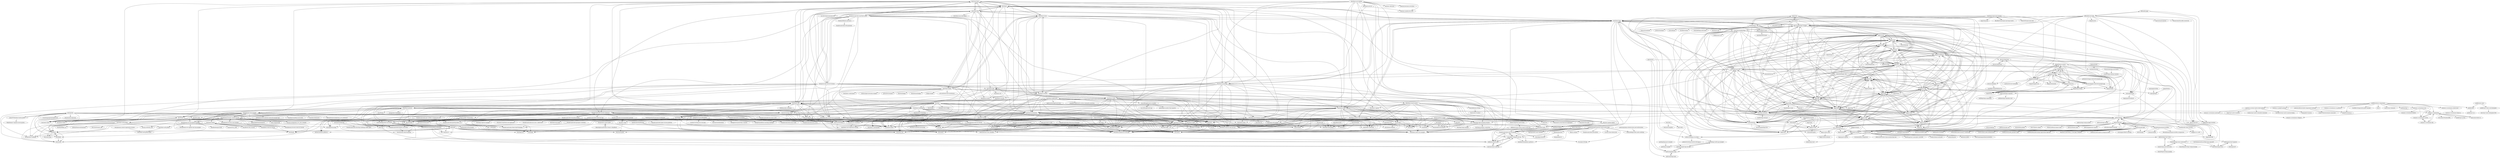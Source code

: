 digraph G {
"dwyl/start-here" -> "dwyl/book"
"dwyl/start-here" -> "dwyl/learn-elixir" ["e"=1]
"dwyl/start-here" -> "dwyl/learn-tdd"
"dwyl/start-here" -> "dwyl/technology-stack"
"dwyl/start-here" -> "dwyl/learn-travis"
"dwyl/start-here" -> "dwyl/Javascript-the-Good-Parts-notes"
"dwyl/start-here" -> "dwyl/learn-elm"
"dwyl/start-here" -> "dwyl/contributing"
"dwyl/start-here" -> "dwyl/home"
"dwyl/start-here" -> "dwyl/learn-redux"
"dwyl/start-here" -> "dwyl/phoenix-chat-example"
"dwyl/start-here" -> "dwyl/learn-api-design"
"dwyl/start-here" -> "dwyl/learn-phoenix"
"dwyl/start-here" -> "dwyl/learn-hapi"
"dwyl/start-here" -> "dwyl/repo-badges"
"dwyl/phoenix-chat-example" -> "dwyl/phoenix-liveview-counter-tutorial"
"dwyl/phoenix-chat-example" -> "dwyl/learn-elixir" ["e"=1]
"dwyl/phoenix-chat-example" -> "dwyl/learn-phoenix"
"dwyl/phoenix-chat-example" -> "dwyl/phoenix-ecto-encryption-example"
"dwyl/phoenix-chat-example" -> "dwyl/auth"
"dwyl/phoenix-chat-example" -> "dwyl/phoenix-todo-list-tutorial"
"dwyl/phoenix-chat-example" -> "dwyl/elixir-auth-google"
"dwyl/phoenix-chat-example" -> "gothinkster/elixir-phoenix-realworld-example-app" ["e"=1]
"dwyl/phoenix-chat-example" -> "dwyl/phoenix-liveview-chat-example"
"dwyl/phoenix-chat-example" -> "dwyl/mvp"
"dwyl/phoenix-chat-example" -> "dwyl/phoenix-ecto-append-only-log-example"
"dwyl/phoenix-chat-example" -> "chrismccord/phoenix_live_view_example" ["e"=1]
"dwyl/phoenix-chat-example" -> "DockYard-Academy/curriculum" ["e"=1]
"dwyl/phoenix-chat-example" -> "michalmuskala/jason" ["e"=1]
"dwyl/phoenix-chat-example" -> "phoenixframework/phoenix_live_dashboard" ["e"=1]
"dwyl/javascript-todo-list-tutorial" -> "dwyl/learn-tdd"
"dwyl/javascript-todo-list-tutorial" -> "dwyl/learn-elm-architecture-in-javascript"
"dwyl/javascript-todo-list-tutorial" -> "dwyl/learn-heroku"
"dwyl/javascript-todo-list-tutorial" -> "dwyl/learn-tape"
"dwyl/javascript-todo-list-tutorial" -> "dwyl/learn-postgresql"
"dwyl/javascript-todo-list-tutorial" -> "dwyl/learn-amazon-web-services"
"dwyl/javascript-todo-list-tutorial" -> "dwyl/start-here"
"dwyl/javascript-todo-list-tutorial" -> "dwyl/Javascript-the-Good-Parts-notes"
"dwyl/javascript-todo-list-tutorial" -> "dwyl/home"
"dwyl/javascript-todo-list-tutorial" -> "dwyl/product-roadmap"
"dwyl/javascript-todo-list-tutorial" -> "dwyl/learn-flutter"
"dwyl/javascript-todo-list-tutorial" -> "dwyl/book"
"dwyl/javascript-todo-list-tutorial" -> "dwyl/apprenticeship"
"dwyl/javascript-todo-list-tutorial" -> "dwyl/learn-graphQL"
"dwyl/javascript-todo-list-tutorial" -> "dwyl/mvp"
"dwyl/book" -> "dwyl/learn-qunit"
"dwyl/book" -> "dwyl/learn-tdd"
"dwyl/book" -> "dwyl/start-here"
"dwyl/book" -> "dwyl/technology-stack"
"dwyl/book" -> "dwyl/learn-hapi"
"dwyl/book" -> "dwyl/learn-elm"
"dwyl/book" -> "dwyl/contributing"
"dwyl/book" -> "dwyl/app"
"dwyl/book" -> "dwyl/learn-istanbul"
"dwyl/book" -> "foundersandcoders/master-reference"
"dwyl/book" -> "dwyl/learn-react"
"dwyl/book" -> "dwyl/learn-node-js-by-example"
"dwyl/book" -> "dwyl/learn-postgresql"
"dwyl/book" -> "dwyl/learn-environment-variables"
"dwyl/book" -> "dwyl/process-handbook"
"dwyl/learn-travis" -> "dwyl/learn-istanbul"
"dwyl/learn-travis" -> "dwyl/learn-tdd"
"dwyl/learn-travis" -> "dwyl/repo-badges"
"dwyl/learn-travis" -> "dwyl/learn-environment-variables"
"dwyl/learn-travis" -> "dwyl/start-here"
"dwyl/learn-travis" -> "dwyl/book"
"dwyl/learn-travis" -> "dwyl/learn-hapi"
"dwyl/learn-travis" -> "dwyl/learn-redis"
"dwyl/learn-travis" -> "dwyl/learn-postgresql"
"dwyl/learn-travis" -> "dwyl/learn-redux"
"dwyl/learn-travis" -> "dwyl/learn-heroku"
"dwyl/learn-travis" -> "dwyl/learn-regex"
"dwyl/learn-travis" -> "dwyl/learn-tape"
"dwyl/learn-travis" -> "dwyl/env2"
"dwyl/learn-travis" -> "dwyl/learn-jshint"
"jxnblk/tachyons-components" -> "tachyons-css/tachyons-styled-react"
"jxnblk/tachyons-components" -> "tachyons-css/tachyons-custom"
"jxnblk/tachyons-components" -> "tachyons-css/generator"
"jxnblk/tachyons-components" -> "tachyons-css/tachyons-sass"
"jxnblk/tachyons-components" -> "dwyl/learn-tachyons"
"jxnblk/tachyons-components" -> "cloudflare-design/style-guide-checklist" ["e"=1]
"jxnblk/tachyons-components" -> "c8r/x0" ["e"=1]
"jxnblk/tachyons-components" -> "tachyons-css/react-native-style-tachyons"
"jxnblk/tachyons-components" -> "mrmrs/react-elements"
"jxnblk/tachyons-components" -> "jxnblk/reline"
"jxnblk/tachyons-components" -> "jxnblk/mdx-go" ["e"=1]
"jxnblk/tachyons-components" -> "jamesmcallister/styled-components-tachyons"
"jxnblk/tachyons-components" -> "jongold/tachyons-js"
"jxnblk/tachyons-components" -> "tachyons-css/tachyons-css.github.io"
"jxnblk/tachyons-components" -> "tachyons-css/jekyll-tachyons"
"dwyl/learn-amazon-web-services" -> "dwyl/learn-node-js-by-example"
"dwyl/learn-amazon-web-services" -> "dwyl/learn-progressive-web-apps"
"dwyl/javascript-best-practice" -> "dwyl/learn-progressive-web-apps"
"dwyl/javascript-best-practice" -> "dwyl/learn-html5"
"dwyl/javascript-best-practice" -> "dwyl/learn-qunit"
"dwyl/javascript-best-practice" -> "dwyl/style-guide"
"dwyl/Javascript-the-Good-Parts-notes" -> "dwyl/start-here"
"dwyl/Javascript-the-Good-Parts-notes" -> "dwyl/learn-tdd"
"dwyl/Javascript-the-Good-Parts-notes" -> "dwyl/book"
"dwyl/Javascript-the-Good-Parts-notes" -> "dwyl/learn-redux"
"dwyl/Javascript-the-Good-Parts-notes" -> "dwyl/learn-elm-architecture-in-javascript"
"dwyl/Javascript-the-Good-Parts-notes" -> "dwyl/learn-elm"
"dwyl/Javascript-the-Good-Parts-notes" -> "dwyl/learn-postgresql"
"dwyl/Javascript-the-Good-Parts-notes" -> "dwyl/learn-react"
"dwyl/Javascript-the-Good-Parts-notes" -> "dwyl/javascript-todo-list-tutorial"
"dwyl/Javascript-the-Good-Parts-notes" -> "dwyl/learn-tachyons"
"dwyl/Javascript-the-Good-Parts-notes" -> "foundersandcoders/master-reference"
"dwyl/Javascript-the-Good-Parts-notes" -> "dwyl/goodparts"
"dwyl/Javascript-the-Good-Parts-notes" -> "NataliaLKB/learn-git-basics"
"dwyl/Javascript-the-Good-Parts-notes" -> "dwyl/learn-hapi"
"dwyl/Javascript-the-Good-Parts-notes" -> "dwyl/contributing"
"hapijs/wreck" -> "hapijs/hoek"
"hapijs/wreck" -> "hapijs/code"
"hapijs/wreck" -> "hapijs/chairo"
"hapijs/wreck" -> "hapijs/nes"
"hapijs/wreck" -> "hapijs/h2o2"
"hapijs/wreck" -> "hapijs/lab"
"hapijs/wreck" -> "hapijs/crumb"
"hapijs/wreck" -> "hapijs/inert"
"hapijs/wreck" -> "outmoded/penseur"
"hapijs/wreck" -> "hapijs/good"
"hapijs/wreck" -> "hapijs/shot"
"hapijs/wreck" -> "outmoded/tv"
"hapijs/wreck" -> "hapijs/catbox"
"hapijs/wreck" -> "hapijs/basic"
"hapijs/wreck" -> "hapijs/yar"
"hapi-swagger/hapi-swagger" -> "dwyl/hapi-auth-jwt2"
"hapi-swagger/hapi-swagger" -> "hapijs/nes"
"hapi-swagger/hapi-swagger" -> "outmoded/lout"
"hapi-swagger/hapi-swagger" -> "hapijs/good"
"hapi-swagger/hapi-swagger" -> "hapijs/bell"
"hapi-swagger/hapi-swagger" -> "hapijs/boom"
"hapi-swagger/hapi-swagger" -> "dwyl/learn-hapi"
"hapi-swagger/hapi-swagger" -> "hapijs/lab"
"hapi-swagger/hapi-swagger" -> "hapijs/code"
"hapi-swagger/hapi-swagger" -> "hapijs/wreck"
"hapi-swagger/hapi-swagger" -> "hapijs/glue"
"hapi-swagger/hapi-swagger" -> "hapijs/h2o2"
"hapi-swagger/hapi-swagger" -> "hapijs/inert"
"hapi-swagger/hapi-swagger" -> "ccarruitero/makemehapi"
"hapi-swagger/hapi-swagger" -> "hapijs/hoek"
"florianheinemann/passwordless" -> "eleith/emailjs" ["e"=1]
"florianheinemann/passwordless" -> "florianheinemann/passwordless-mongostore"
"florianheinemann/passwordless" -> "neumino/thinky" ["e"=1]
"florianheinemann/passwordless" -> "jedireza/drywall"
"poeticninja/hapi-ninja" -> "kidtronnix/hapi-dash"
"poeticninja/hapi-ninja" -> "agendor/sample-hapi-rest-api"
"agendor/sample-hapi-rest-api" -> "rcorral/hapi-restful-api-example"
"agendor/sample-hapi-rest-api" -> "poeticninja/hapi-ninja"
"dwyl/learn-istanbul" -> "dwyl/learn-tape"
"dwyl/learn-istanbul" -> "dwyl/learn-postgresql"
"dwyl/learn-istanbul" -> "dwyl/learn-environment-variables"
"dwyl/learn-istanbul" -> "dwyl/learn-pre-commit"
"dwyl/learn-istanbul" -> "dwyl/esta"
"dwyl/learn-istanbul" -> "dwyl/learn-node-js-by-example"
"dwyl/learn-istanbul" -> "ideaq/learn-mocha"
"dwyl/learn-istanbul" -> "dwyl/learn-react"
"dwyl/learn-istanbul" -> "dwyl/learn-travis"
"dwyl/learn-istanbul" -> "dwyl/learn-regex"
"dwyl/learn-istanbul" -> "dwyl/hapi-auth-github"
"dwyl/learn-istanbul" -> "dwyl/faster"
"dwyl/learn-istanbul" -> "dwyl/learn-security"
"dwyl/learn-istanbul" -> "dwyl/learn-redux"
"dwyl/learn-istanbul" -> "dwyl/process-handbook"
"dwyl/home" -> "dwyl/product-roadmap"
"dwyl/home" -> "dwyl/phase-three"
"dwyl/home" -> "dwyl/useful"
"dwyl/home" -> "dwyl/tudo"
"dwyl/home" -> "dwyl/auth"
"dwyl/home" -> "dwyl/mvp"
"dwyl/home" -> "dwyl/dwylbot"
"dwyl/home" -> "dwyl/email"
"dwyl/home" -> "dwyl/app"
"dwyl/home" -> "dwyl/dwyl-site"
"ccarruitero/makemehapi" -> "dwyl/learn-hapi"
"ccarruitero/makemehapi" -> "hapijs/good"
"ccarruitero/makemehapi" -> "mtharrison/hapi.js-in-action"
"ccarruitero/makemehapi" -> "hapijs/vision"
"ccarruitero/makemehapi" -> "hapijs/cookie"
"ccarruitero/makemehapi" -> "outmoded/university"
"ccarruitero/makemehapi" -> "hapijs/glue"
"ccarruitero/makemehapi" -> "outmoded/lout"
"ccarruitero/makemehapi" -> "hapijs/inert"
"ccarruitero/makemehapi" -> "hapijs/wreck"
"ccarruitero/makemehapi" -> "hapi-swagger/hapi-swagger"
"ccarruitero/makemehapi" -> "hapijs/scooter"
"ccarruitero/makemehapi" -> "hapijs/shot"
"ccarruitero/makemehapi" -> "bulkan/async-you" ["e"=1]
"ccarruitero/makemehapi" -> "outmoded/rejoice"
"hapijs/cookie" -> "hapijs/basic"
"hapijs/cookie" -> "hapijs/inert"
"hapijs/cookie" -> "hapijs/bell"
"hapijs/cookie" -> "hapijs/vision"
"hapijs/cookie" -> "hapijs/shot"
"hapijs/cookie" -> "hapijs/crumb"
"hapijs/cookie" -> "hapijs/good"
"hapijs/cookie" -> "hapijs/yar"
"hapijs/cookie" -> "hapijs/good-console"
"hapijs/cookie" -> "hapijs/hoek"
"dwyl/phoenix-liveview-counter-tutorial" -> "dwyl/phoenix-todo-list-tutorial"
"dwyl/phoenix-liveview-counter-tutorial" -> "dwyl/phoenix-chat-example"
"dwyl/phoenix-liveview-counter-tutorial" -> "dwyl/phoenix-liveview-chat-example"
"dwyl/phoenix-liveview-counter-tutorial" -> "dwyl/elixir-auth-google"
"dwyl/phoenix-liveview-counter-tutorial" -> "dwyl/learn-elixir" ["e"=1]
"dwyl/phoenix-liveview-counter-tutorial" -> "dwyl/phoenix-ecto-encryption-example"
"dwyl/phoenix-liveview-counter-tutorial" -> "dwyl/auth"
"dwyl/phoenix-liveview-counter-tutorial" -> "dwyl/mvp"
"dwyl/phoenix-liveview-counter-tutorial" -> "chrismccord/todo_trek" ["e"=1]
"dwyl/phoenix-liveview-counter-tutorial" -> "dwyl/phoenix-liveview-todo-list-tutorial"
"dwyl/phoenix-liveview-counter-tutorial" -> "dwyl/learn-phoenix"
"dwyl/phoenix-liveview-counter-tutorial" -> "elixir-image/image" ["e"=1]
"dwyl/phoenix-liveview-counter-tutorial" -> "dwyl/useful"
"dwyl/phoenix-liveview-counter-tutorial" -> "chrismccord/phoenix_live_view_example" ["e"=1]
"dwyl/phoenix-liveview-counter-tutorial" -> "lalabuy948/PhoenixAnalytics" ["e"=1]
"dwyl/mvp" -> "dwyl/useful"
"dwyl/mvp" -> "dwyl/fields"
"dwyl/mvp" -> "dwyl/product-roadmap"
"dwyl/mvp" -> "dwyl/auth_plug"
"dwyl/mvp" -> "dwyl/auth"
"demiralpatacan/Product-Owner-s-Handbook" -> "dwyl/product-owner-guide"
"dwyl/sendemail" -> "dwyl/hq"
"dwyl/sendemail" -> "dwyl/hapi-auth-google"
"dwyl/sendemail" -> "dwyl/linky"
"dwyl/sendemail" -> "dwyl/ampl"
"dwyl/sendemail" -> "dwyl/env2"
"dwyl/sendemail" -> "dwyl/learn-html5"
"dwyl/sendemail" -> "dwyl/redis-connection"
"dwyl/sendemail" -> "dwyl/summer"
"dwyl/sendemail" -> "dwyl/dwylbot"
"dwyl/sendemail" -> "dwyl/adoro"
"dwyl/sendemail" -> "dwyl/dwyl-site"
"dwyl/sendemail" -> "dwyl/abase"
"dwyl/sendemail" -> "dwyl/learn-graphQL"
"dwyl/sendemail" -> "dwyl/git-guide"
"dwyl/sendemail" -> "dwyl/hapi-login"
"dwyl/phoenix-ecto-encryption-example" -> "dwyl/fields"
"dwyl/phoenix-ecto-encryption-example" -> "dwyl/phoenix-ecto-append-only-log-example"
"dwyl/phoenix-ecto-encryption-example" -> "danielberkompas/cloak" ["e"=1]
"dwyl/phoenix-ecto-encryption-example" -> "ZennerIoT/ex_audit" ["e"=1]
"dwyl/phoenix-ecto-encryption-example" -> "dwyl/phoenix-chat-example"
"dwyl/phoenix-ecto-encryption-example" -> "dwyl/phoenix-liveview-counter-tutorial"
"dwyl/phoenix-ecto-encryption-example" -> "dwyl/elixir-auth-github"
"npm/newww" -> "poeticninja/hapi-ninja"
"npm/newww" -> "hapijs/nes"
"npm/newww" -> "kidtronnix/hapi-dash"
"hapipal/confidence" -> "hapijs/crumb"
"hapipal/confidence" -> "hapijs/hoek"
"hapipal/confidence" -> "hapijs/glue"
"hapipal/confidence" -> "outmoded/rejoice"
"hapipal/confidence" -> "hapijs/scooter"
"hapipal/confidence" -> "hapijs/vision"
"hapipal/confidence" -> "devinivy/dogwater"
"hapipal/confidence" -> "hapijs/good"
"hapipal/confidence" -> "hapijs/chairo"
"tachyons-css/tachyons-styled-react" -> "tachyons-css/tachyons-theme-ui"
"dwyl/learn-qunit" -> "foundersandcoders/old-coursebook"
"dwyl/learn-qunit" -> "dwyl/adoro"
"dwyl/learn-qunit" -> "jrans/React-Webpack-Set-Up"
"hapijs/basic" -> "hapijs/cookie"
"hapijs/basic" -> "hapijs/inert"
"hapijs/basic" -> "hapijs/shot"
"hapijs/basic" -> "hapijs/vision"
"hapijs/basic" -> "hapijs/crumb"
"hapijs/basic" -> "hapijs/catbox-redis"
"hapijs/basic" -> "hapijs/good-console"
"hapijs/basic" -> "hapijs/subtext"
"mucsi96/nightwatch-api" -> "mucsi96/nightwatch-cucumber"
"dwyl/fields" -> "dwyl/useful"
"dwyl/fields" -> "dwyl/mvp"
"hapipal/hpal" -> "hapipal/schwifty"
"hapipal/hpal" -> "hapipal/schmervice"
"hapipal/hpal" -> "hapipal/haute-couture"
"hapipal/hpal" -> "hapipal/toys"
"hapipal/hpal" -> "hapipal/tandy"
"hapipal/hpal" -> "devinivy/hapipal-realworld-example-app"
"hapipal/hpal" -> "hapipal/boilerplate"
"hapipal/hpal" -> "hapipal/hpal-debug"
"hapipal/schmervice" -> "hapipal/toys"
"hapipal/schmervice" -> "hapipal/hpal-debug"
"hapipal/schmervice" -> "hapipal/schwifty"
"hapipal/schmervice" -> "hapipal/hpal"
"hapipal/hpal-debug" -> "hapipal/toys"
"devinivy/hapipal-realworld-example-app" -> "hapipal/haute-couture"
"devinivy/hapipal-realworld-example-app" -> "hapipal/tandy"
"devinivy/hapipal-realworld-example-app" -> "hapipal/hpal"
"devinivy/hapipal-realworld-example-app" -> "hapipal/schwifty"
"devinivy/hapipal-realworld-example-app" -> "hapipal/hpal-debug"
"gothinkster/hapijs-realworld-example-app" -> "devinivy/hapipal-realworld-example-app"
"paullang/hapi-post-example" -> "geek/hapi-example"
"JKHeadley/appy" -> "JKHeadley/rest-hapi"
"JKHeadley/appy" -> "JKHeadley/appy-backend"
"JKHeadley/appy" -> "rjmreis/hapi-api"
"dwyl/learn-javascript" -> "dwyl/learn-progressive-web-apps"
"futurestudio/hapi-rate-limitor" -> "p-meier/hapi-realtime-timeline"
"dwyl/elixir-auth-github" -> "dwyl/elixir-auth-github-demo"
"hapijs/topo" -> "hapijs/scooter"
"dwyl/learn-regex" -> "dwyl/learn-html5"
"dwyl/learn-regex" -> "dwyl/learn-node-js-by-example"
"dwyl/learn-regex" -> "dwyl/learn-graphQL"
"dwyl/learn-regex" -> "dwyl/learn-amazon-web-services"
"dwyl/learn-regex" -> "dwyl/learn-progressive-web-apps"
"dflydev/dflydev-hawk" -> "alexbilbie/PHP-Hawk"
"hapijs/catbox-redis" -> "hapijs/catbox-memory"
"foundersandcoders/prereq-check" -> "FAC-11/FACgame"
"mtharrison/hapi.js-in-action" -> "johnbrett/Getting-Started-with-hapi.js"
"mtharrison/hapi.js-in-action" -> "rcorral/hapi-restful-api-example"
"mtharrison/hapi.js-in-action" -> "outmoded/university"
"dwyl/quotes" -> "CrossNox/programmingexcuses" ["e"=1]
"dwyl/quotes" -> "dwyl/product-roadmap"
"dwyl/quotes" -> "dwyl/mvp"
"dwyl/quotes" -> "JamesFT/Database-Quotes-JSON"
"dwyl/quotes" -> "dwyl/fields"
"dwyl/quotes" -> "dwyl/useful"
"dwyl/quotes" -> "dwyl/phase-three"
"dwyl/quotes" -> "dwyl/auth"
"dwyl/quotes" -> "dwyl/dwylbot"
"dwyl/quotes" -> "dwyl/technical-glossary"
"dwyl/quotes" -> "dwyl/home"
"dwyl/quotes" -> "dwyl/hits-elixir"
"dwyl/quotes" -> "dwyl/hq"
"dwyl/quotes" -> "dwyl/app"
"nelsonic/github-scraper" -> "dwyl/tudo"
"nelsonic/github-scraper" -> "SimonLab/user-story-checklist"
"nelsonic/github-scraper" -> "dwyl/aws-lambda-deploy"
"nelsonic/github-scraper" -> "dwyl/hapi-login-example-postgres"
"nelsonic/github-scraper" -> "dwyl/atm"
"nelsonic/github-scraper" -> "dwyl/learn-kibana"
"nelsonic/github-scraper" -> "dwyl/search-result-keyword-highlighter"
"nelsonic/github-scraper" -> "dwyl/dev-setup"
"nelsonic/github-scraper" -> "dwyl/learn-saucelabs"
"nelsonic/github-scraper" -> "dwyl/faster"
"nelsonic/github-scraper" -> "dwyl/apprenticeship"
"nelsonic/github-scraper" -> "dwyl/interview-prep"
"nelsonic/github-scraper" -> "dwyl/summer"
"nelsonic/github-scraper" -> "dwyl/sort"
"nelsonic/github-scraper" -> "dwyl/dwylbot"
"dwyl/repo-badges" -> "dwyl/learn-travis"
"dwyl/repo-badges" -> "Naereen/badges" ["e"=1]
"dwyl/repo-badges" -> "boennemann/badges" ["e"=1]
"dwyl/repo-badges" -> "badges/shields" ["e"=1]
"dwyl/repo-badges" -> "dwyl/start-here"
"dwyl/repo-badges" -> "dwyl/goodparts"
"dwyl/repo-badges" -> "all-contributors/all-contributors" ["e"=1]
"dwyl/repo-badges" -> "dwyl/learn-tdd"
"dwyl/repo-badges" -> "dwyl/learn-istanbul"
"dwyl/repo-badges" -> "dwyl/learn-codeclimate"
"dwyl/repo-badges" -> "dwyl/hits"
"dwyl/repo-badges" -> "dwyl/hapi-auth-jwt2"
"dwyl/repo-badges" -> "matiassingers/awesome-readme" ["e"=1]
"dwyl/repo-badges" -> "dwyl/learn-qunit"
"dwyl/repo-badges" -> "gotwarlost/istanbul" ["e"=1]
"hapijs/bell" -> "hapijs/cookie"
"hapijs/bell" -> "hapijs/good"
"hapijs/bell" -> "hapijs/nes"
"hapijs/bell" -> "hapijs/basic"
"hapijs/bell" -> "hapijs/inert"
"hapijs/bell" -> "outmoded/lout"
"hapijs/bell" -> "hapi-swagger/hapi-swagger"
"hapijs/bell" -> "hapijs/yar"
"hapijs/bell" -> "hapijs/wreck"
"hapijs/bell" -> "hapijs/glue"
"hapijs/bell" -> "dwyl/hapi-auth-jwt2"
"hapijs/bell" -> "hapijs/vision"
"hapijs/bell" -> "dwyl/learn-hapi"
"hapijs/bell" -> "hapijs/catbox"
"hapijs/bell" -> "hapijs/lab"
"dwyl/learn-hapi" -> "dwyl/hapi-auth-jwt2"
"dwyl/learn-hapi" -> "ccarruitero/makemehapi"
"dwyl/learn-hapi" -> "outmoded/university"
"dwyl/learn-hapi" -> "dwyl/hapi-socketio-redis-chat-example"
"dwyl/learn-hapi" -> "dwyl/learn-api-design"
"dwyl/learn-hapi" -> "hapijs/bell"
"dwyl/learn-hapi" -> "dwyl/learn-redis"
"dwyl/learn-hapi" -> "mtharrison/hapi.js-in-action"
"dwyl/learn-hapi" -> "hapi-swagger/hapi-swagger"
"dwyl/learn-hapi" -> "nikhilaravi/learn-node"
"dwyl/learn-hapi" -> "dwyl/book"
"dwyl/learn-hapi" -> "foundersandcoders/old-coursebook"
"dwyl/learn-hapi" -> "hapijs/cookie"
"dwyl/learn-hapi" -> "poeticninja/hapi-ninja"
"dwyl/learn-hapi" -> "dwyl/learn-qunit"
"johnbrett/hapi-auth-bearer-token" -> "hapijs/basic"
"johnbrett/hapi-auth-bearer-token" -> "hapijs/nes"
"hapijs/glue" -> "outmoded/rejoice"
"hapijs/glue" -> "hapijs/hoek"
"hapijs/glue" -> "hapijs/good"
"hapijs/glue" -> "hapijs/code"
"hapijs/glue" -> "hapijs/vision"
"hapijs/glue" -> "hapipal/confidence"
"hapijs/glue" -> "hapijs/crumb"
"hapijs/glue" -> "hapijs/chairo"
"hapijs/glue" -> "hapijs/lab"
"hapijs/glue" -> "hapijs/inert"
"hapijs/glue" -> "outmoded/lout"
"hapijs/glue" -> "hapijs/nes"
"hapijs/glue" -> "outmoded/discuss"
"dwyl/elixir-auth-google" -> "dwyl/mvp"
"dwyl/elixir-auth-google" -> "dwyl/elixir-auth-github"
"dwyl/elixir-auth-google" -> "phoenixframework/tailwind" ["e"=1]
"dwyl/elixir-auth-google" -> "dwyl/auth"
"dwyl/elixir-auth-google" -> "chrismccord/todo_trek" ["e"=1]
"dwyl/elixir-auth-google" -> "bitcrowd/chromic_pdf" ["e"=1]
"dwyl/elixir-auth-google" -> "dwyl/phoenix-liveview-counter-tutorial"
"dwyl/elixir-auth-google" -> "DockYard/flame_on" ["e"=1]
"dwyl/elixir-auth-google" -> "dwyl/useful"
"dwyl/elixir-auth-google" -> "dwyl/auth_plug"
"devinivy/dogwater" -> "devinivy/bedwetter"
"devinivy/dogwater" -> "devinivy/labbable"
"devinivy/dogwater" -> "hapipal/haute-couture"
"devinivy/bedwetter" -> "devinivy/dogwater"
"hapijs/inert" -> "hapijs/vision"
"hapijs/inert" -> "hapijs/basic"
"hapijs/inert" -> "hapijs/yar"
"hapijs/inert" -> "hapijs/cookie"
"hapijs/inert" -> "hapijs/crumb"
"hapijs/inert" -> "hapijs/good"
"hapijs/inert" -> "hapijs/h2o2"
"hapijs/inert" -> "hapijs/podium"
"hapijs/inert" -> "hapijs/shot"
"hapijs/inert" -> "hapijs/bell"
"NataliaLKB/learn-git-basics" -> "foundersandcoders/old-playbook"
"hapijs/vision" -> "hapijs/inert"
"hapijs/vision" -> "hapijs/basic"
"hapijs/vision" -> "hapijs/cookie"
"hapijs/vision" -> "hapijs/crumb"
"hapijs/vision" -> "hapijs/glue"
"hapijs/vision" -> "hapijs/yar"
"hapijs/vision" -> "hapijs/h2o2"
"hapijs/vision" -> "hapijs/good"
"hapijs/vision" -> "hapijs/shot"
"kidtronnix/hapi-dash" -> "poeticninja/hapi-ninja"
"jedireza/frame" -> "jedireza/aqua"
"jedireza/frame" -> "jedireza/hapi-mongo-models"
"jedireza/frame" -> "dwyl/hapi-auth-jwt2"
"jedireza/frame" -> "jedireza/drywall"
"jedireza/frame" -> "JKHeadley/appy-backend"
"jedireza/frame" -> "hapijs/lab"
"jedireza/frame" -> "poeticninja/hapi-ninja"
"jedireza/frame" -> "outmoded/university"
"jedireza/frame" -> "rjmreis/hapi-api"
"jedireza/frame" -> "outmoded/lout"
"jedireza/frame" -> "hapipal/confidence"
"jedireza/frame" -> "hapijs/glue"
"jedireza/frame" -> "mtharrison/hapi.js-in-action"
"jedireza/frame" -> "jedireza/mongo-models"
"jedireza/frame" -> "thebergamo/start-hapiness"
"dwyl/flutter-todo-list-tutorial" -> "dwyl/learn-flutter"
"dwyl/flutter-todo-list-tutorial" -> "dwyl/email"
"outmoded/hapijs.com" -> "outmoded/bassmaster"
"outmoded/hapijs.com" -> "hapijs/subtext"
"outmoded/hapijs.com" -> "hapijs/vision"
"outmoded/hapijs.com" -> "outmoded/lout"
"outmoded/hapijs.com" -> "hapijs/inert"
"outmoded/hapijs.com" -> "hapijs/hoek"
"jedireza/hapi-react-views" -> "landau/hapi-react"
"jedireza/hapi-react-views" -> "luandro/hapi-universal-redux"
"jedireza/hapi-react-views" -> "hapijs/nes"
"jedireza/hapi-react-views" -> "Dindaleon/hapi-react-starter-kit"
"hapijs/good-squeeze" -> "hapijs/good-console"
"danecando/hapi-sequelize" -> "mdibaiee/hapi-sequelize-crud"
"danecando/hapi-sequelize" -> "hapijs/crumb"
"danecando/hapi-sequelize" -> "valtlfelipe/hapi-sequelizejs"
"dwyl/learn-docker" -> "dwyl/learn-graphQL"
"dwyl/learn-docker" -> "dwyl/learn-html5"
"dwyl/learn-docker" -> "dwyl/learn-node-js-by-example"
"dwyl/learn-docker" -> "dwyl/tudo"
"dwyl/learn-docker" -> "dwyl/summer"
"dwyl/learn-docker" -> "dwyl/dwyl-site"
"dwyl/learn-docker" -> "dwyl/learn-react"
"dwyl/learn-docker" -> "dwyl/hapi-auth-google"
"dwyl/learn-docker" -> "dwyl/process-handbook"
"dwyl/learn-docker" -> "dwyl/learn-regex"
"dwyl/learn-docker" -> "dwyl/alc"
"dwyl/learn-docker" -> "dwyl/learn-amazon-web-services"
"dwyl/learn-docker" -> "dwyl/intellectual-property"
"dwyl/learn-docker" -> "dwyl/learn-user-experience-testing"
"dwyl/learn-docker" -> "dwyl/hapi-auth-github"
"dwyl/learn-react" -> "dwyl/hq"
"dwyl/learn-react" -> "dwyl/learn-progressive-web-apps"
"dwyl/learn-react" -> "dwyl/hapi-login"
"dwyl/learn-react" -> "dwyl/adoro"
"dwyl/learn-react" -> "dwyl/learn-html5"
"dwyl/learn-react" -> "dwyl/dwyl-site"
"dwyl/learn-react" -> "dwyl/learn-node-js-by-example"
"dwyl/learn-react" -> "dwyl/hapi-auth-github"
"dwyl/learn-react" -> "dwyl/learn-saucelabs"
"dwyl/learn-react" -> "dwyl/learn-qunit"
"dwyl/learn-react" -> "dwyl/learn-graphQL"
"dwyl/learn-react" -> "dwyl/learn-amazon-web-services"
"dwyl/learn-react" -> "dwyl/summer"
"dwyl/learn-flutter" -> "dwyl/flutter-todo-list-tutorial"
"dwyl/learn-flutter" -> "dwyl/apprenticeship"
"dwyl/learn-flutter" -> "dwyl/product-roadmap"
"dwyl/learn-flutter" -> "dwyl/flutter-bloc-tutorial"
"dwyl/learn-flutter" -> "dwyl/email"
"hapijs/code" -> "hapijs/lab"
"hapijs/code" -> "hapijs/hoek"
"hapijs/code" -> "hapijs/wreck"
"hapijs/code" -> "outmoded/lout"
"hapijs/code" -> "hapijs/glue"
"hapijs/code" -> "hapijs/good"
"hapijs/code" -> "hapijs/nes"
"hapijs/code" -> "hapijs/crumb"
"hapijs/code" -> "hapijs/catbox"
"hapijs/code" -> "hapijs/bossy"
"rcorral/hapi-restful-api-example" -> "agendor/sample-hapi-rest-api"
"rcorral/hapi-restful-api-example" -> "geek/hapi-example"
"hapijs/h2o2" -> "hapijs/crumb"
"hapijs/h2o2" -> "hapijs/vision"
"hapijs/h2o2" -> "hapijs/inert"
"hapijs/h2o2" -> "hapijs/podium"
"hapijs/h2o2" -> "hapijs/wreck"
"dwyl/learn-elasticsearch" -> "dwyl/learn-node-js-by-example"
"dwyl/learn-elasticsearch" -> "dwyl/summer"
"dwyl/learn-elasticsearch" -> "dwyl/learn-jshint"
"dwyl/learn-elasticsearch" -> "dwyl/learn-vagrant"
"dwyl/learn-elasticsearch" -> "dwyl/learn-amazon-web-services"
"dwyl/learn-elasticsearch" -> "dwyl/alc"
"dwyl/learn-elasticsearch" -> "dwyl/tudo"
"dwyl/learn-elasticsearch" -> "dwyl/learn-redis"
"dwyl/learn-elasticsearch" -> "dwyl/learn-kibana"
"dwyl/learn-elasticsearch" -> "dwyl/intellectual-property"
"dwyl/learn-elasticsearch" -> "dwyl/search-result-keyword-highlighter"
"dwyl/learn-elasticsearch" -> "dwyl/learn-saucelabs"
"dwyl/learn-elasticsearch" -> "dwyl/definition-of-done"
"dwyl/learn-elasticsearch" -> "dwyl/interview-prep"
"dwyl/learn-elasticsearch" -> "dwyl/sort"
"hapipal/boilerplate" -> "hapipal/schwifty"
"hapipal/boilerplate" -> "hapipal/haute-couture"
"hapipal/boilerplate" -> "hapipal/hpal"
"hapipal/boilerplate" -> "hapipal/schmervice"
"hapipal/boilerplate" -> "devinivy/hapipal-realworld-example-app"
"hapipal/boilerplate" -> "devinivy/dogwater"
"hapipal/boilerplate" -> "hapipal/hapipal.com"
"hapipal/boilerplate" -> "devinivy/labbable"
"hapipal/boilerplate" -> "hapipal/toys"
"hapipal/boilerplate" -> "hapipal/tandy"
"hapipal/boilerplate" -> "hapipal/lalalambda"
"hapipal/boilerplate" -> "mattboutet/user-boilerplate"
"dwyl/learn-pre-commit" -> "dwyl/adoro"
"dwyl/learn-pre-commit" -> "dwyl/abase"
"foundersandcoders/coursebook" -> "foundersandcoders/fac-access"
"foundersandcoders/coursebook" -> "foundersandcoders/react-week"
"dwyl/esta" -> "dwyl/adoro"
"iteles/Book-notes" -> "dwyl/hapi-auth-github"
"dwyl/phoenix-content-negotiation-tutorial" -> "dwyl/elixir-auth-github-demo"
"outmoded/rejoice" -> "hapijs/good-file"
"outmoded/rejoice" -> "hapijs/good-broadcast"
"hapijs/bossy" -> "outmoded/reptile"
"hapijs/good-console" -> "hapijs/good-squeeze"
"hapijs/good-console" -> "hapijs/good-file"
"kanongil/protofree" -> "kanongil/nipo"
"dwyl/learn-redis" -> "dwyl/hapi-socketio-redis-chat-example"
"dwyl/learn-redis" -> "dwyl/redis-connection"
"dwyl/learn-redis" -> "dwyl/learn-node-js-by-example"
"dwyl/learn-redis" -> "dwyl/learn-react"
"dwyl/learn-redis" -> "dwyl/summer"
"dwyl/learn-redis" -> "dwyl/learn-postgresql"
"dwyl/learn-redis" -> "dwyl/learn-environment-variables"
"dwyl/learn-redis" -> "dwyl/intellectual-property"
"dwyl/learn-redis" -> "dwyl/tudo"
"dwyl/learn-redis" -> "dwyl/learn-amazon-web-services"
"dwyl/learn-redis" -> "dwyl/learn-progressive-web-apps"
"dwyl/learn-redis" -> "dwyl/adoro"
"dwyl/learn-redis" -> "dwyl/env2"
"dwyl/learn-redis" -> "dwyl/learn-pre-commit"
"dwyl/learn-redis" -> "dwyl/learn-qunit"
"dwyl/learn-tdd" -> "dwyl/book"
"dwyl/learn-tdd" -> "dwyl/learn-travis"
"dwyl/learn-tdd" -> "dwyl/start-here"
"dwyl/learn-tdd" -> "dwyl/javascript-todo-list-tutorial"
"dwyl/learn-tdd" -> "dwyl/learn-hapi"
"dwyl/learn-tdd" -> "dwyl/learn-elm-architecture-in-javascript"
"dwyl/learn-tdd" -> "dwyl/Javascript-the-Good-Parts-notes"
"dwyl/learn-tdd" -> "dwyl/learn-tape"
"dwyl/learn-tdd" -> "unicodeveloper/awesome-tdd" ["e"=1]
"dwyl/learn-tdd" -> "dwyl/learn-elm"
"dwyl/learn-tdd" -> "dwyl/learn-api-design"
"dwyl/learn-tdd" -> "dwyl/learn-istanbul"
"dwyl/learn-tdd" -> "dwyl/learn-json-web-tokens" ["e"=1]
"dwyl/learn-tdd" -> "dwyl/learn-elixir" ["e"=1]
"dwyl/learn-tdd" -> "ideaq/learn-mocha"
"dwyl/phoenix-todo-list-tutorial" -> "dwyl/phoenix-liveview-counter-tutorial"
"dwyl/phoenix-todo-list-tutorial" -> "dwyl/adoro"
"dwyl/phoenix-todo-list-tutorial" -> "dwyl/dwyl-site"
"dwyl/phoenix-todo-list-tutorial" -> "dwyl/alc"
"dwyl/phoenix-todo-list-tutorial" -> "dwyl/learn-html5"
"tachyons-css/jekyll-tachyons" -> "leonp/jekyll-tachyons"
"dwyl/decache" -> "dwyl/adoro"
"dwyl/decache" -> "dwyl/hapi-auth-github"
"dwyl/decache" -> "dwyl/esta"
"dwyl/decache" -> "dwyl/style-guide"
"dwyl/learn-aws-lambda" -> "dwyl/aws-sdk-mock" ["e"=1]
"dwyl/learn-aws-lambda" -> "dwyl/aws-lambda-deploy"
"dwyl/learn-aws-lambda" -> "dwyl/learn-amazon-web-services"
"dwyl/learn-aws-lambda" -> "dwyl/aws-lambda-test-utils"
"dwyl/learn-aws-lambda" -> "dwyl/learn-redis"
"dwyl/learn-aws-lambda" -> "dwyl/book"
"dwyl/learn-aws-lambda" -> "pmuens/awesome-serverless" ["e"=1]
"dwyl/learn-aws-lambda" -> "dwyl/learn-aws-iot"
"dwyl/learn-aws-lambda" -> "dwyl/app"
"dwyl/learn-aws-lambda" -> "dwyl/learn-elasticsearch"
"dwyl/learn-aws-lambda" -> "dwyl/learn-api-design"
"dwyl/learn-aws-lambda" -> "dwyl/learn-graphQL"
"dwyl/learn-aws-lambda" -> "dwyl/learn-node-js-by-example"
"dwyl/learn-aws-lambda" -> "dwyl/tudo"
"dwyl/learn-aws-lambda" -> "dwyl/learn-tachyons"
"johno/immutable-css" -> "tachyons-css/generator"
"outmoded/university" -> "dwyl/learn-hapi"
"outmoded/university" -> "hapijs/nes"
"outmoded/university" -> "dwyl/hapi-auth-jwt2"
"outmoded/university" -> "mtharrison/hapi.js-in-action"
"outmoded/university" -> "hapijs/lab"
"outmoded/university" -> "hapijs/hoek"
"outmoded/university" -> "SimonLab/user-story-checklist"
"outmoded/university" -> "hapijs/glue"
"outmoded/university" -> "sofer/sssk"
"outmoded/university" -> "ccarruitero/makemehapi"
"outmoded/university" -> "outmoded/hapijs.com"
"outmoded/university" -> "outmoded/discuss"
"outmoded/university" -> "outmoded/lout"
"outmoded/university" -> "dwyl/learn-redis"
"outmoded/university" -> "hapijs/bell"
"dwyl/aguid" -> "dwyl/faster"
"dwyl/aguid" -> "dwyl/intellectual-property"
"AnSavvides/d3act" -> "bgrsquared/d3-react-squared"
"AnSavvides/d3act" -> "jrans/React-Webpack-Set-Up"
"AnSavvides/d3act" -> "foundersandcoders/old-coursebook"
"AnSavvides/d3act" -> "nikhilaravi/learn-node"
"dwyl/hapi-socketio-redis-chat-example" -> "dwyl/learn-redis"
"dwyl/hapi-socketio-redis-chat-example" -> "dwyl/adoro"
"dwyl/hapi-socketio-redis-chat-example" -> "dwyl/learn-qunit"
"dwyl/hapi-socketio-redis-chat-example" -> "dwyl/redis-connection"
"dwyl/hapi-socketio-redis-chat-example" -> "dwyl/learn-hapi"
"dwyl/hapi-socketio-redis-chat-example" -> "foundersandcoders/old-coursebook"
"dwyl/hapi-socketio-redis-chat-example" -> "dwyl/esta"
"dwyl/hapi-socketio-redis-chat-example" -> "dwyl/hapi-login"
"dwyl/hapi-socketio-redis-chat-example" -> "dwyl/hapi-error"
"dwyl/hapi-socketio-redis-chat-example" -> "dwyl/learn-react"
"dwyl/hapi-socketio-redis-chat-example" -> "dwyl/dwyl-site"
"dwyl/hapi-socketio-redis-chat-example" -> "dwyl/hapi-login-example-postgres"
"dwyl/hapi-socketio-redis-chat-example" -> "dwyl/app"
"dwyl/hapi-socketio-redis-chat-example" -> "dwyl/hapi-auth-google"
"dwyl/hapi-socketio-redis-chat-example" -> "dwyl/ampl"
"jedireza/aqua" -> "jedireza/frame"
"jedireza/aqua" -> "jedireza/drywall"
"jedireza/aqua" -> "hapijs/nes"
"jedireza/aqua" -> "eddywashere/node-stripe-membership-saas" ["e"=1]
"jedireza/aqua" -> "RickWong/react-isomorphic-starterkit" ["e"=1]
"jedireza/aqua" -> "FredericHeem/starhackit" ["e"=1]
"jedireza/aqua" -> "dwyl/hapi-auth-jwt2"
"jedireza/aqua" -> "outmoded/university"
"jedireza/aqua" -> "acdlite/flummox" ["e"=1]
"jedireza/aqua" -> "keithwhor/nodal" ["e"=1]
"jedireza/aqua" -> "dwyl/learn-hapi"
"jedireza/aqua" -> "mtharrison/hapi.js-in-action"
"jedireza/aqua" -> "jedireza/hapi-react-views"
"jedireza/aqua" -> "voronianski/flux-comparison" ["e"=1]
"jedireza/aqua" -> "hapi-swagger/hapi-swagger"
"mozilla/node-client-sessions" -> "rdegges/svcc-auth"
"dwyl/hapi-auth-jwt2" -> "dwyl/learn-hapi"
"dwyl/hapi-auth-jwt2" -> "hapi-swagger/hapi-swagger"
"dwyl/hapi-auth-jwt2" -> "hapijs/nes"
"dwyl/hapi-auth-jwt2" -> "hapijs/boom"
"dwyl/hapi-auth-jwt2" -> "outmoded/university"
"dwyl/hapi-auth-jwt2" -> "hapijs/lab"
"dwyl/hapi-auth-jwt2" -> "hapijs/bell"
"dwyl/hapi-auth-jwt2" -> "dwyl/hapi-socketio-redis-chat-example"
"dwyl/hapi-auth-jwt2" -> "ryanfitz/hapi-auth-jwt"
"dwyl/hapi-auth-jwt2" -> "hapijs/glue"
"dwyl/hapi-auth-jwt2" -> "dwyl/hapi-login-example-postgres"
"dwyl/hapi-auth-jwt2" -> "hapijs/good"
"dwyl/hapi-auth-jwt2" -> "hapijs/inert"
"dwyl/hapi-auth-jwt2" -> "hapijs/cookie"
"dwyl/hapi-auth-jwt2" -> "jedireza/frame"
"jxnblk/static-react" -> "jxnblk/react-static-site-boilerplate"
"jxnblk/static-react" -> "jxnblk/reline"
"jxnblk/react-static-site-boilerplate" -> "hew/react-static-boilerplate-ES6"
"dwyl/learn-api-design" -> "dwyl/learn-hapi"
"dwyl/learn-api-design" -> "dwyl/learn-redis"
"dwyl/learn-api-design" -> "dwyl/learn-react"
"dwyl/learn-api-design" -> "dwyl/learn-html5"
"dwyl/learn-api-design" -> "dwyl/learn-redux"
"dwyl/learn-api-design" -> "dwyl/learn-environment-variables"
"dwyl/learn-api-design" -> "dwyl/env2"
"dwyl/learn-api-design" -> "dwyl/process-handbook"
"dwyl/learn-api-design" -> "dwyl/technology-stack"
"dwyl/learn-api-design" -> "dwyl/learn-amazon-web-services"
"dwyl/learn-api-design" -> "dwyl/learn-postgresql"
"dwyl/learn-api-design" -> "dwyl/learn-node-js-by-example"
"dwyl/learn-api-design" -> "dwyl/hapi-login-example-postgres"
"dwyl/learn-api-design" -> "dwyl/learn-tape"
"dwyl/learn-api-design" -> "dwyl/learn-docker"
"dwyl/auth" -> "dwyl/linky"
"dwyl/auth" -> "dwyl/dwyl-site"
"dwyl/auth" -> "dwyl/adoro"
"dwyl/auth" -> "dwyl/style-guide"
"dwyl/auth" -> "nelsonic/nelsonic.github.io"
"dwyl/auth" -> "dwyl/mvp"
"dwyl/auth" -> "dwyl/email"
"dwyl/auth" -> "dwyl/useful"
"dwyl/auth" -> "dwyl/hapi-riot"
"dwyl/auth" -> "dwyl/abase"
"dwyl/terminate" -> "dwyl/adoro"
"dwyl/terminate" -> "dwyl/hapi-auth-github"
"dwyl/terminate" -> "dwyl/faster"
"dwyl/hapi-auth-jwt2-example" -> "dwyl/intellectual-property"
"dwyl/hapi-auth-jwt2-example" -> "dwyl/hapi-auth-google"
"hapijs/chairo" -> "hapijs/nes"
"hapijs/chairo" -> "outmoded/penseur"
"hapijs/chairo" -> "outmoded/rejoice"
"hapijs/chairo" -> "hapijs/wreck"
"hapijs/chairo" -> "hapijs/glue"
"hapijs/chairo" -> "hapipal/confidence"
"hapijs/chairo" -> "apparatus/fuge" ["e"=1]
"msmichellegar/learn-sass-basics" -> "andrewMacmurray/hackathon-boilerplate"
"msmichellegar/learn-sass-basics" -> "sofer/sssk"
"msmichellegar/learn-sass-basics" -> "FAC7/amazon2.0"
"msmichellegar/learn-sass-basics" -> "claireinez/learn-node-tdd"
"msmichellegar/learn-sass-basics" -> "matthewglover/functionaljs"
"mucsi96/nightwatch-cucumber" -> "mucsi96/nightwatch-api"
"mucsi96/nightwatch-cucumber" -> "gkushang/cucumber-html-reporter" ["e"=1]
"mucsi96/nightwatch-cucumber" -> "dwyl/learn-nightwatch"
"luandro/hapi-universal-redux" -> "Dindaleon/hapi-react-starter-kit"
"luandro/hapi-universal-redux" -> "jedireza/hapi-react-views"
"luandro/hapi-universal-redux" -> "SimonDegraeve/hapi-graphql"
"dwyl/definition-of-done" -> "dwyl/code-of-conduct"
"poeticninja/hapi-authentication-and-authorization" -> "msmichellegar/redis-node-workshop"
"dwyl/learn-ab-and-multivariate-testing" -> "dwyl/learn-graphQL"
"dwyl/learn-ab-and-multivariate-testing" -> "dwyl/learn-progressive-web-apps"
"dwyl/learn-ab-and-multivariate-testing" -> "dwyl/adoro"
"dwyl/learn-ab-and-multivariate-testing" -> "dwyl/dwyl-site"
"dwyl/learn-ab-and-multivariate-testing" -> "SimonLab/user-story-checklist"
"dwyl/learn-ab-and-multivariate-testing" -> "dwyl/git-guide"
"dwyl/contributing" -> "SimonLab/user-story-checklist"
"dwyl/contributing" -> "dwyl/learn-html5"
"dwyl/contributing" -> "dwyl/apprenticeship"
"dwyl/technology-stack" -> "dwyl/contributing"
"dwyl/technology-stack" -> "dwyl/mvp"
"dwyl/technology-stack" -> "dwyl/hq"
"dwyl/technology-stack" -> "nelsonic/nelsonic.github.io"
"dwyl/technology-stack" -> "dwyl/process-handbook"
"dwyl/technology-stack" -> "dwyl/dwylbot"
"dwyl/technology-stack" -> "dwyl/auth"
"dwyl/technology-stack" -> "dwyl/learn-html5"
"dwyl/technology-stack" -> "dwyl/goodparts"
"dwyl/technology-stack" -> "dwyl/phase-three"
"dwyl/technology-stack" -> "dwyl/summer"
"dwyl/technology-stack" -> "dwyl/adoro"
"dwyl/technology-stack" -> "dwyl/hits-elixir"
"dwyl/technology-stack" -> "SimonLab/user-story-checklist"
"dwyl/technology-stack" -> "dwyl/dwyl-site"
"braitsch/node-login" -> "scotch-io/easy-node-authentication" ["e"=1]
"braitsch/node-login" -> "jedireza/drywall"
"braitsch/node-login" -> "bradtraversy/node_passport_login" ["e"=1]
"braitsch/node-login" -> "cornflourblue/node-mongo-registration-login-api" ["e"=1]
"braitsch/node-login" -> "jedireza/aqua"
"braitsch/node-login" -> "NashTech-Labs/Node.js_UserLogin_Template"
"braitsch/node-login" -> "eleith/emailjs" ["e"=1]
"braitsch/node-login" -> "jedireza/frame"
"braitsch/node-login" -> "madhums/node-express-mongoose-demo" ["e"=1]
"braitsch/node-login" -> "ericdouglas/MEAN-Learning" ["e"=1]
"braitsch/node-login" -> "dcblogdev/loginregister" ["e"=1]
"braitsch/node-login" -> "therecluse26/PHP-Login" ["e"=1]
"braitsch/node-login" -> "Createdd/authenticationIntro"
"braitsch/node-login" -> "ealeksandrov/NodeAPI" ["e"=1]
"braitsch/node-login" -> "cwbuecheler/node-tutorial-2-restful-app" ["e"=1]
"hapijs/nes" -> "hapijs/chairo"
"hapijs/nes" -> "hapijs/bell"
"hapijs/nes" -> "hapi-swagger/hapi-swagger"
"hapijs/nes" -> "hapijs/code"
"hapijs/nes" -> "hapijs/wreck"
"hapijs/nes" -> "mcollina/multines"
"hapijs/nes" -> "hapijs/h2o2"
"hapijs/nes" -> "dwyl/hapi-auth-jwt2"
"hapijs/nes" -> "hapijs/good"
"hapijs/nes" -> "outmoded/university"
"hapijs/nes" -> "outmoded/lout"
"hapijs/nes" -> "hapijs/lab"
"hapijs/nes" -> "hapijs/glue"
"hapijs/nes" -> "hapijs/crumb"
"hapijs/nes" -> "hapipal/confidence"
"dwyl/hits" -> "dwyl/linky"
"dwyl/hits" -> "dwyl/dwyl-site"
"dwyl/hits" -> "dwyl/auth"
"dwyl/hits" -> "dwyl/contributing"
"dwyl/hits" -> "dwyl/labels"
"dwyl/hits" -> "dwyl/summer"
"dwyl/hits" -> "dwyl/email"
"dwyl/hits" -> "dwyl/learn-react"
"dwyl/hits" -> "dwyl/tudo"
"dwyl/hits" -> "dwyl/env2"
"dwyl/hits" -> "dwyl/learn-redis"
"dwyl/hits" -> "jwenjian/visitor-badge" ["e"=1]
"dwyl/hits" -> "dwyl/imgup"
"dwyl/hits" -> "dwyl/hapi-login-example-postgres"
"dwyl/hits" -> "dwyl/goodparts"
"tachyons-css/tachyons-sass" -> "tachyons-css/generator"
"tachyons-css/tachyons-sass" -> "tachyons-css/tachyons-custom"
"tachyons-css/tachyons-sass" -> "tachyons-css/tachyons-flexbox"
"tachyons-css/tachyons-sass" -> "tachyons-css/tachyons-webpack"
"skeggse/isemail" -> "hapijs/subtext"
"dwyl/ampl" -> "dwyl/abase"
"dwyl/ampl" -> "dwyl/adoro"
"benjaminlees/Es6" -> "rorysedgwick/moose"
"benjaminlees/Es6" -> "benjaminlees/cv"
"foundersandcoders/old-coursebook" -> "jrans/React-Webpack-Set-Up"
"foundersandcoders/old-coursebook" -> "nikhilaravi/learn-node"
"foundersandcoders/old-coursebook" -> "koalabears/koalabears.github.io"
"foundersandcoders/old-coursebook" -> "claireinez/learn-node-tdd"
"dwyl/learn-chrome-extensions" -> "dwyl/learn-html5"
"dwyl/learn-chrome-extensions" -> "dwyl/learn-node-js-by-example"
"dwyl/learn-chrome-extensions" -> "dwyl/learn-payment-processing"
"dwyl/learn-chrome-extensions" -> "dwyl/learn-graphQL"
"dwyl/learn-chrome-extensions" -> "dwyl/learn-cryptography"
"dwyl/phoenix-liveview-chat-example" -> "dwyl/phoenix-liveview-todo-list-tutorial"
"dwyl/phoenix-liveview-chat-example" -> "dwyl/phoenix-liveview-counter-tutorial"
"dwyl/product-owner-guide" -> "demiralpatacan/Product-Owner-s-Handbook"
"dwyl/product-owner-guide" -> "dwyl/learn-user-experience-testing"
"dwyl/learn-redux" -> "dwyl/learn-react"
"dwyl/learn-redux" -> "dwyl/adoro"
"dwyl/learn-redux" -> "dwyl/env2"
"dwyl/learn-redux" -> "dwyl/learn-elm-architecture-in-javascript"
"dwyl/learn-redux" -> "msmichellegar/learn-sass-basics"
"dwyl/learn-redux" -> "dwyl/learn-amazon-web-services"
"dwyl/learn-redux" -> "dwyl/learn-elm"
"dwyl/learn-redux" -> "dwyl/learn-qunit"
"dwyl/learn-redux" -> "dwyl/hq"
"dwyl/learn-redux" -> "dwyl/learn-graphQL"
"dwyl/learn-redux" -> "foundersandcoders/old-coursebook"
"dwyl/learn-redux" -> "dwyl/learn-node-js-by-example"
"dwyl/learn-redux" -> "dwyl/learn-postgresql"
"dwyl/learn-redux" -> "dwyl/git-guide"
"dwyl/learn-redux" -> "dwyl/learn-progressive-web-apps"
"Dindaleon/hapi-react-starter-kit" -> "luandro/hapi-universal-redux"
"Dindaleon/hapi-react-starter-kit" -> "SimonDegraeve/hapi-webpack-plugin"
"Dindaleon/hapi-react-starter-kit" -> "MarcHanin/hapi-struct"
"dwyl/dev-setup" -> "foundersandcoders/recommended-materials"
"dwyl/dev-setup" -> "dwyl/style-guide"
"bartonhammond/snowflake-hapi-openshift" -> "MarcHanin/hapi-struct"
"rjmreis/hapi-api" -> "MarcHanin/hapi-struct"
"JackDanielsAndCode/react-native-multi-slider" -> "jrans/React-Webpack-Set-Up"
"JackDanielsAndCode/react-native-multi-slider" -> "nikhilaravi/learn-node"
"JackDanielsAndCode/react-native-multi-slider" -> "benjaminlees/Es6"
"JackDanielsAndCode/react-native-multi-slider" -> "foundersandcoders/old-coursebook"
"JackDanielsAndCode/react-native-multi-slider" -> "foundersandcoders/newsletter"
"JackDanielsAndCode/react-native-multi-slider" -> "Crystal-Clear/codecrystal"
"JackDanielsAndCode/react-native-multi-slider" -> "fcscripters/Wordpi"
"JackDanielsAndCode/react-native-multi-slider" -> "SimonLab/user-story-checklist"
"JackDanielsAndCode/react-native-multi-slider" -> "msmichellegar/redis-node-workshop"
"JackDanielsAndCode/react-native-multi-slider" -> "liberty-x/lxdata"
"JackDanielsAndCode/react-native-multi-slider" -> "koalabears/koalabears.github.io"
"dwyl/learn-environment-variables" -> "dwyl/env2"
"dwyl/learn-environment-variables" -> "dwyl/learn-html5"
"dwyl/learn-environment-variables" -> "dwyl/learn-node-js-by-example"
"dwyl/learn-environment-variables" -> "dwyl/adoro"
"dwyl/learn-environment-variables" -> "dwyl/learn-graphQL"
"dwyl/learn-environment-variables" -> "dwyl/redis-connection"
"dwyl/learn-environment-variables" -> "dwyl/learn-postgresql"
"dwyl/learn-environment-variables" -> "dwyl/learn-amazon-web-services"
"dwyl/learn-environment-variables" -> "dwyl/hapi-auth-google"
"dwyl/learn-environment-variables" -> "dwyl/learn-qunit"
"dwyl/learn-environment-variables" -> "dwyl/intellectual-property"
"dwyl/learn-environment-variables" -> "dwyl/learn-react"
"dwyl/learn-environment-variables" -> "dwyl/learn-d3"
"dwyl/learn-environment-variables" -> "dwyl/learn-regex"
"dwyl/learn-environment-variables" -> "dwyl/learn-progressive-web-apps"
"nikhilaravi/react-native-smart-scroll-view" -> "FAC7/amazon2.0"
"nikhilaravi/react-native-smart-scroll-view" -> "SimonLab/user-story-checklist"
"nikhilaravi/react-native-smart-scroll-view" -> "foundersandcoders/old-coursebook"
"nikhilaravi/react-native-smart-scroll-view" -> "rorysedgwick/moose"
"dwyl/process-handbook" -> "dwyl/learn-user-experience-testing"
"nikhilaravi/learn-node" -> "claireinez/learn-node-tdd"
"nikhilaravi/learn-node" -> "jrans/React-Webpack-Set-Up"
"nikhilaravi/learn-node" -> "foundersandcoders/old-coursebook"
"claireinez/learn-node-tdd" -> "nikhilaravi/learn-node"
"claireinez/learn-node-tdd" -> "jrans/React-Webpack-Set-Up"
"jrans/React-Webpack-Set-Up" -> "foundersandcoders/old-coursebook"
"jrans/React-Webpack-Set-Up" -> "nikhilaravi/learn-node"
"jrans/React-Webpack-Set-Up" -> "koalabears/koalabears.github.io"
"jrans/React-Webpack-Set-Up" -> "claireinez/learn-node-tdd"
"jrans/React-Webpack-Set-Up" -> "fcscripters/Wordpi"
"thebergamo/start-hapiness" -> "MarcHanin/hapi-struct"
"thebergamo/start-hapiness" -> "thebergamo/k7"
"sofer/sssk" -> "nikhilaravi/learn-node"
"MarcHanin/hapi-struct" -> "thebergamo/start-hapiness"
"julianocomg/react-native-form" -> "nikhilaravi/react-native-smart-scroll-view"
"dwyl/env2" -> "dwyl/adoro"
"codingforeveryone/READMEs" -> "codingforeveryone/today-i-learned"
"codingforeveryone/READMEs" -> "Jbarget/handlebars-morning-challenge"
"codingforeveryone/READMEs" -> "mcelearr/writing-your-own-kata"
"codingforeveryone/READMEs" -> "GiacomoSorbi/Katathon"
"codingforeveryone/READMEs" -> "msmichellegar/learn-sass-basics"
"outmoded/oz" -> "mozilla/hawk"
"outmoded/oz" -> "hapijs/iron"
"outmoded/oz" -> "hapijs/nes"
"outmoded/oz" -> "hapijs/good"
"outmoded/oz" -> "outmoded/scarecrow"
"outmoded/oz" -> "hapijs/podium"
"outmoded/oz" -> "hapijs/bell"
"outmoded/oz" -> "hapijs/lab"
"outmoded/oz" -> "hapijs/catbox"
"outmoded/oz" -> "Dindaleon/hapi-react-starter-kit"
"outmoded/oz" -> "hapi-swagger/hapi-swagger"
"dwyl/hapi-typescript-example" -> "BlackBoxVision/typescript-hapi-starter"
"dwyl/hapi-typescript-example" -> "Talento90/typescript-node" ["e"=1]
"dwyl/hapi-typescript-example" -> "dwyl/hapi-auth-jwt2"
"dwyl/hapi-typescript-example" -> "hapijs/hapi-pino"
"dwyl/hapi-typescript-example" -> "dwyl/learn-hapi"
"dwyl/hapi-typescript-example" -> "rjmreis/hapi-api"
"dwyl/hapi-typescript-example" -> "hapi-swagger/hapi-swagger"
"dwyl/hapi-typescript-example" -> "hapipal/boilerplate"
"dwyl/hapi-typescript-example" -> "agendor/sample-hapi-rest-api"
"dwyl/hapi-login-example-postgres" -> "dwyl/hapi-postgres-connection"
"dwyl/hapi-login-example-postgres" -> "dwyl/hapi-login-example"
"dwyl/hapi-login-example-postgres" -> "dwyl/hapi-auth-github"
"dwyl/learn-nightwatch" -> "dwyl/contributing"
"dwyl/learn-nightwatch" -> "dwyl/env2"
"dwyl/learn-nightwatch" -> "dwyl/learn-saucelabs"
"dwyl/learn-nightwatch" -> "dwyl/learn-elm"
"dwyl/learn-nightwatch" -> "dwyl/learn-html5"
"dwyl/learn-nightwatch" -> "nightwatchjs/nightwatch-docs"
"dwyl/learn-nightwatch" -> "maxgalbu/nightwatch-custom-commands-assertions" ["e"=1]
"dwyl/learn-nightwatch" -> "dwyl/linky"
"dwyl/learn-nightwatch" -> "dwyl/learn-progressive-web-apps"
"dwyl/learn-nightwatch" -> "dwyl/hq"
"dwyl/learn-nightwatch" -> "dwyl/learn-graphQL"
"dwyl/learn-nightwatch" -> "dwyl/labels"
"dwyl/learn-nightwatch" -> "mucsi96/nightwatch-cucumber"
"dwyl/learn-nightwatch" -> "dwyl/git-guide"
"dwyl/learn-nightwatch" -> "dwyl/aws-lambda-deploy"
"hapijs/shot" -> "hapijs/basic"
"hapijs/shot" -> "hapijs/cookie"
"hapijs/shot" -> "hapijs/crumb"
"dwyl/learn-circleci" -> "dwyl/learn-graphQL"
"dwyl/learn-circleci" -> "dwyl/adoro"
"dwyl/learn-circleci" -> "dwyl/dwyl-site"
"dwyl/learn-circleci" -> "dwyl/abase"
"dwyl/learn-circleci" -> "dwyl/ateam-proposal"
"dwyl/learn-circleci" -> "dwyl/linky"
"dwyl/learn-circleci" -> "dwyl/hapi-auth-github"
"dwyl/learn-circleci" -> "dwyl/learn-saucelabs"
"dwyl/learn-circleci" -> "dwyl/learn-progressive-web-apps"
"dwyl/learn-circleci" -> "dwyl/hapi-riot"
"dwyl/learn-circleci" -> "dwyl/redis-connection"
"dwyl/learn-circleci" -> "dwyl/learn-pre-commit"
"tachyons-css/react-native-style-tachyons" -> "tachyons-css/tachyons-and-react"
"tachyons-css/react-native-style-tachyons" -> "shipt/react-native-tachyons"
"tachyons-css/react-native-style-tachyons" -> "vitalets/react-native-extended-stylesheet" ["e"=1]
"tachyons-css/react-native-style-tachyons" -> "hectahertz/react-native-material-dialog"
"dwyl/learn-aws-iot" -> "dwyl/learn-graphQL"
"dwyl/learn-aws-iot" -> "dwyl/aws-lambda-test-utils"
"dwyl/learn-postgresql" -> "dwyl/learn-html5"
"dwyl/learn-postgresql" -> "dwyl/learn-graphQL"
"dwyl/learn-postgresql" -> "dwyl/learn-node-js-by-example"
"dwyl/learn-postgresql" -> "dwyl/adoro"
"dwyl/learn-postgresql" -> "dwyl/learn-react"
"dwyl/learn-postgresql" -> "dwyl/git-guide"
"dwyl/learn-postgresql" -> "dwyl/learn-progressive-web-apps"
"dwyl/learn-postgresql" -> "dwyl/contributing"
"dwyl/learn-postgresql" -> "dwyl/process-handbook"
"dwyl/learn-postgresql" -> "dwyl/dwylbot"
"dwyl/learn-postgresql" -> "dwyl/learn-environment-variables"
"dwyl/learn-postgresql" -> "dwyl/learn-amazon-web-services"
"dwyl/learn-postgresql" -> "dwyl/email"
"dwyl/learn-postgresql" -> "dwyl/hq"
"dwyl/learn-postgresql" -> "dwyl/env2"
"dwyl/aws-lambda-deploy" -> "dwyl/learn-kibana"
"dwyl/learn-tape" -> "dwyl/learn-istanbul"
"dwyl/learn-tape" -> "dwyl/process-handbook"
"dwyl/learn-tape" -> "dwyl/learn-security"
"dwyl/learn-tape" -> "dwyl/learn-vagrant"
"dwyl/learn-tape" -> "dwyl/learn-amazon-web-services"
"dwyl/learn-tape" -> "dwyl/learn-cryptography"
"dwyl/learn-tape" -> "dwyl/git-guide"
"dwyl/learn-tape" -> "dwyl/style-guide"
"dwyl/learn-tape" -> "dwyl/contributing"
"dwyl/learn-tape" -> "dwyl/learn-riot" ["e"=1]
"dwyl/learn-graphQL" -> "dwyl/learn-progressive-web-apps"
"hapijs/hoek" -> "hapijs/code"
"hapijs/hoek" -> "hapijs/crumb"
"hapijs/hoek" -> "hapijs/lab"
"hapijs/hoek" -> "hapijs/wreck"
"hapijs/hoek" -> "hapipal/confidence"
"hapijs/hoek" -> "hapijs/glue"
"hapijs/hoek" -> "hapijs/shot"
"hapijs/hoek" -> "hapijs/good"
"hapijs/hoek" -> "outmoded/lout"
"hapijs/hoek" -> "hapijs/cookie"
"hapijs/hoek" -> "hapijs/scooter"
"hapijs/hoek" -> "hapijs/inert"
"hapijs/hoek" -> "hapijs/good-file"
"hapijs/hoek" -> "hapijs/heavy"
"hapijs/hoek" -> "outmoded/poop"
"hapipal/haute-couture" -> "hapipal/schwifty"
"hapipal/haute-couture" -> "devinivy/hapipal-realworld-example-app"
"hapipal/haute-couture" -> "hapipal/toys"
"hapipal/haute-couture" -> "hapipal/hpal"
"hapipal/haute-couture" -> "hapipal/tandy"
"hapipal/haute-couture" -> "hapipal/hpal-debug"
"hapipal/haute-couture" -> "hapipal/schmervice"
"hapipal/haute-couture" -> "hapipal/boilerplate"
"node-girls/node-workshop" -> "Jbarget/handlebars-morning-challenge"
"node-girls/node-workshop" -> "foundersandcoders/Node-Shell-Workshop"
"node-girls/node-workshop" -> "node-girls/what-is-node"
"node-girls/node-workshop" -> "foundersandcoders/Node-Intro-Workshop"
"andrewMacmurray/hackathon-boilerplate" -> "claireinez/learn-node-tdd"
"andrewMacmurray/hackathon-boilerplate" -> "FAC7/amazon2.0"
"andrewMacmurray/hackathon-boilerplate" -> "msmichellegar/learn-sass-basics"
"andrewMacmurray/hackathon-boilerplate" -> "nikhilaravi/learn-node"
"mcollina/multines" -> "p-meier/hapi-realtime-timeline"
"dwyl/hapi-error" -> "dwyl/adoro"
"dwyl/goodparts" -> "dwyl/abase"
"dwyl/goodparts" -> "dwyl/adoro"
"dwyl/goodparts" -> "dwyl/contributing"
"dwyl/goodparts" -> "dwyl/hapi-register-example"
"dwyl/chat" -> "dwyl/hq"
"dwyl/chat" -> "dwyl/video"
"dwyl/chat" -> "dwyl/autocomplete"
"foundersandcoders/interview-tips" -> "foundersandcoders/Node-Shell-Workshop"
"devinivy/labbable" -> "maxfelker/SimpleWebService"
"mozilla/hawk" -> "outmoded/oz"
"mozilla/hawk" -> "hapijs/iron"
"mozilla/hawk" -> "dflydev/dflydev-hawk"
"mozilla/hawk" -> "pcibraro/hawknet"
"mozilla/hawk" -> "nsarno/knock" ["e"=1]
"mozilla/hawk" -> "hapijs/lab"
"mozilla/hawk" -> "hapijs/good"
"mozilla/hawk" -> "stitchfix/stitches" ["e"=1]
"mozilla/hawk" -> "outmoded/hapi-auth-hawk"
"mozilla/hawk" -> "tent/hawk-ruby"
"mozilla/hawk" -> "kumar303/mohawk"
"tachyons-css/generator" -> "tachyons-css/tachyons-custom"
"tachyons-css/generator" -> "tachyons-css/tachyons-tldr"
"tachyons-css/generator" -> "johno/immutable-css"
"tachyons-css/generator" -> "broccolini/50shadesofblk"
"tachyons-css/generator" -> "jxnblk/type-system"
"jxnblk/reline" -> "jxnblk/react-cxs"
"dwyl/learn-tachyons" -> "dwyl/learn-elm"
"dwyl/learn-tachyons" -> "tachyons-css/tachyons-and-react"
"dwyl/learn-tachyons" -> "dwyl/contributing"
"dwyl/learn-tachyons" -> "dwyl/learn-react"
"dwyl/learn-tachyons" -> "dwyl/technology-stack"
"dwyl/learn-tachyons" -> "dwyl/tachyons-bootstrap"
"dwyl/learn-tachyons" -> "dwyl/process-handbook"
"dwyl/learn-tachyons" -> "foundersandcoders/master-reference"
"dwyl/learn-tachyons" -> "tachyons-css/generator"
"dwyl/learn-tachyons" -> "SimonLab/user-story-checklist"
"dwyl/learn-tachyons" -> "dwyl/learn-elm-architecture-in-javascript"
"dwyl/learn-tachyons" -> "dwyl/hapi-login"
"dwyl/learn-tachyons" -> "dwyl/labels"
"dwyl/learn-tachyons" -> "msmichellegar/learn-sass-basics"
"dwyl/learn-tachyons" -> "dwyl/adoro"
"tachyons-css/tachyons-custom" -> "tachyons-css/generator"
"tachyons-css/tachyons-custom" -> "tachyons-css/tachyons-tldr"
"outmoded/tv" -> "outmoded/bassmaster"
"outmoded/tv" -> "hapijs/scooter"
"outmoded/tv" -> "landau/hapi-react"
"outmoded/lout" -> "hapijs/good"
"outmoded/lout" -> "hapijs/code"
"outmoded/lout" -> "hapijs/crumb"
"outmoded/lout" -> "hapijs/lab"
"outmoded/lout" -> "hapijs/scooter"
"outmoded/lout" -> "hapijs/hoek"
"outmoded/lout" -> "hapijs/shot"
"outmoded/lout" -> "SurveyLegend/hapi-docs"
"outmoded/lout" -> "hapijs/inert"
"dwyl/flutter-bloc-tutorial" -> "dwyl/learn-flutter"
"tachyons-css/tachyons-and-react" -> "tachyons-css/tachyons-webpack"
"jedireza/drywall" -> "jedireza/aqua"
"jedireza/drywall" -> "jedireza/frame"
"jedireza/drywall" -> "arthurkao/angular-drywall"
"jedireza/drywall" -> "dstroot/skeleton"
"jedireza/drywall" -> "braitsch/node-login"
"jedireza/drywall" -> "JedWatson/sydjs-site" ["e"=1]
"jedireza/drywall" -> "marmelab/ng-admin" ["e"=1]
"jedireza/drywall" -> "rdegges/svcc-auth"
"jedireza/drywall" -> "eleith/emailjs" ["e"=1]
"jedireza/drywall" -> "simov/express-admin" ["e"=1]
"jedireza/drywall" -> "ForbesLindesay/connect-roles" ["e"=1]
"jedireza/drywall" -> "florianheinemann/passwordless"
"jedireza/drywall" -> "mozilla/node-client-sessions"
"jedireza/drywall" -> "pilwon/ultimate-seed" ["e"=1]
"jedireza/drywall" -> "petecoop/generator-express" ["e"=1]
"hapijs/boom" -> "hapijs/good"
"hapijs/boom" -> "dwyl/hapi-auth-jwt2"
"hapijs/boom" -> "hapijs/lab"
"hapijs/boom" -> "hapijs/hapi" ["e"=1]
"hapijs/boom" -> "hapi-swagger/hapi-swagger"
"hapijs/boom" -> "hapijs/joi" ["e"=1]
"hapijs/boom" -> "hapijs/code"
"hapijs/boom" -> "ZijianHe/koa-router" ["e"=1]
"hapijs/boom" -> "hapijs/nes"
"hapijs/boom" -> "hapijs/bell"
"hapijs/boom" -> "hapijs/inert"
"hapijs/boom" -> "outmoded/lout"
"hapijs/boom" -> "hapijs/wreck"
"hapijs/boom" -> "hapijs/hoek"
"hapijs/boom" -> "hapijs/catbox"
"hapijs/good" -> "hapijs/good-console"
"hapijs/good" -> "outmoded/lout"
"hapijs/good" -> "hapijs/crumb"
"hapijs/good" -> "hapijs/lab"
"hapijs/good" -> "hapijs/catbox"
"hapijs/good" -> "hapijs/glue"
"hapijs/good" -> "hapijs/bell"
"hapijs/good" -> "hapijs/inert"
"hapijs/good" -> "hapijs/cookie"
"hapijs/good" -> "hapijs/hoek"
"hapijs/good" -> "hapijs/code"
"hapijs/good" -> "hapijs/vision"
"hapijs/good" -> "hapijs/good-file"
"hapijs/good" -> "hapijs/basic"
"hapijs/good" -> "hapijs/yar"
"hapijs/iron" -> "outmoded/oz"
"hapijs/iron" -> "mozilla/hawk"
"hapijs/iron" -> "hapijs/wreck"
"hapijs/iron" -> "hapijs/good"
"hapijs/iron" -> "hapijs/shot"
"hapijs/iron" -> "hapijs/crumb"
"hapijs/iron" -> "hapijs/cookie"
"hapijs/iron" -> "hapijs/nes"
"hapijs/iron" -> "hapipal/confidence"
"hapijs/catbox" -> "hapijs/catbox-redis"
"hapijs/catbox" -> "hapijs/good"
"hapijs/catbox" -> "hapijs/crumb"
"hapijs/catbox" -> "hapijs/good-console"
"hapijs/catbox" -> "hapijs/wreck"
"hapijs/catbox" -> "hapijs/lab"
"hapijs/catbox" -> "hapijs/code"
"hapijs/catbox" -> "hapijs/h2o2"
"hapijs/catbox" -> "outmoded/lout"
"hapijs/catbox" -> "hapijs/inert"
"hapijs/catbox" -> "hapijs/hoek"
"hapijs/catbox" -> "hapijs/yar"
"hapijs/catbox" -> "hapijs/bell"
"hapijs/catbox" -> "hapijs/nes"
"dwyl/learn-phoenix" -> "dwyl/learn-elixir" ["e"=1]
"dwyl/learn-phoenix" -> "dwyl/phoenix-chat-example"
"dwyl/learn-phoenix" -> "dwyl/learn-elm"
"dwyl/learn-phoenix" -> "dwyl/contributing"
"dwyl/learn-phoenix" -> "dwyl/auth"
"dwyl/learn-phoenix" -> "dwyl/learn-postgresql"
"dwyl/learn-phoenix" -> "dwyl/phoenix-liveview-counter-tutorial"
"dwyl/learn-phoenix" -> "dwyl/phoenix-ecto-encryption-example"
"dwyl/learn-phoenix" -> "dwyl/technology-stack"
"dwyl/learn-phoenix" -> "dwyl/hq"
"dwyl/learn-phoenix" -> "dwyl/phoenix-todo-list-tutorial"
"dwyl/learn-phoenix" -> "dwyl/goodparts"
"dwyl/learn-phoenix" -> "dwyl/library"
"dwyl/learn-phoenix" -> "dwyl/dwylbot"
"dwyl/learn-phoenix" -> "mirego/elixir-boilerplate" ["e"=1]
"JKHeadley/rest-hapi" -> "JKHeadley/appy"
"JKHeadley/rest-hapi" -> "JKHeadley/appy-backend"
"JKHeadley/rest-hapi" -> "dwyl/hapi-auth-jwt2"
"JKHeadley/rest-hapi" -> "hapi-swagger/hapi-swagger"
"JKHeadley/rest-hapi" -> "jedireza/frame"
"JKHeadley/rest-hapi" -> "diegohaz/rest" ["e"=1]
"JKHeadley/rest-hapi" -> "hapijs/bell"
"JKHeadley/rest-hapi" -> "dwyl/learn-hapi"
"JKHeadley/rest-hapi" -> "rjmreis/hapi-api"
"JKHeadley/rest-hapi" -> "ianstormtaylor/permit" ["e"=1]
"JKHeadley/rest-hapi" -> "hapijs/hapi" ["e"=1]
"JKHeadley/rest-hapi" -> "hapipal/boilerplate"
"JKHeadley/rest-hapi" -> "hapijs/boom"
"JKHeadley/rest-hapi" -> "futurestudio/futureflix-starter-kit"
"JKHeadley/rest-hapi" -> "danecando/hapi-sequelize"
"dwyl/labels" -> "dwyl/learn-html5"
"dwyl/labels" -> "dwyl/contributing"
"dwyl/labels" -> "dwyl/dwyl-site"
"dwyl/labels" -> "dwyl/linky"
"dwyl/labels" -> "dwyl/hapi-riot"
"dwyl/labels" -> "dwyl/dwylbot"
"TechforgoodCAST/awesome-techforgood" -> "msmichellegar/learn-sass-basics"
"TechforgoodCAST/awesome-techforgood" -> "dwyl/contributing"
"dwyl/learn-elm" -> "dwyl/learn-elm-architecture-in-javascript"
"dwyl/learn-elm" -> "dwyl/contributing"
"dwyl/learn-elm" -> "dwyl/learn-tachyons"
"dwyl/learn-elm" -> "dwyl/learn-phoenix"
"dwyl/learn-elm" -> "rtfeldman/elm-workshop" ["e"=1]
"dwyl/learn-elm" -> "dwyl/technology-stack"
"dwyl/learn-elm" -> "dwyl/learn-html5"
"dwyl/learn-elm" -> "dwyl/dwylbot"
"dwyl/learn-elm" -> "dwyl/goodparts"
"dwyl/learn-elm" -> "foundersandcoders/master-reference"
"dwyl/learn-elm" -> "msmichellegar/learn-sass-basics"
"dwyl/learn-elm" -> "dwyl/labels"
"dwyl/learn-elm" -> "nelsonic/nelsonic.github.io"
"dwyl/learn-elm" -> "dwyl/tudo"
"dwyl/learn-elm" -> "sofer/sssk"
"foundersandcoders/master-reference" -> "foundersandcoders/nazareth-recipes"
"foundersandcoders/master-reference" -> "foundersandcoders/coursebook"
"foundersandcoders/master-reference" -> "sofer/sssk"
"foundersandcoders/master-reference" -> "foundersandcoders/london-curriculum"
"foundersandcoders/master-reference" -> "msmichellegar/learn-sass-basics"
"foundersandcoders/master-reference" -> "dwyl/process-handbook"
"foundersandcoders/master-reference" -> "foundersandcoders/our-site-v2-LTS"
"foundersandcoders/master-reference" -> "yvonne-liu/FAC-Productivity"
"foundersandcoders/master-reference" -> "foundersandcoders/git-workflow-workshop-for-two"
"foundersandcoders/master-reference" -> "foundersandcoders/recommended-materials"
"foundersandcoders/master-reference" -> "codingforeveryone/READMEs"
"foundersandcoders/master-reference" -> "Jbarget/handlebars-morning-challenge"
"foundersandcoders/master-reference" -> "foundersandcoders/interview-tips"
"foundersandcoders/master-reference" -> "foundersandcoders/react-week"
"foundersandcoders/master-reference" -> "foundersandcoders/prereq-check"
"hapipal/schwifty" -> "hapipal/hpal"
"hapipal/schwifty" -> "hapipal/haute-couture"
"hapipal/schwifty" -> "hapipal/boilerplate"
"hapipal/schwifty" -> "hapipal/schmervice"
"hapipal/schwifty" -> "hapipal/tandy"
"hapipal/schwifty" -> "hapipal/toys"
"hapipal/schwifty" -> "hapipal/hapipal.com"
"hapipal/schwifty" -> "hapipal/hpal-debug"
"hapipal/schwifty" -> "hapipal/lalalambda"
"hapipal/schwifty" -> "devinivy/hapipal-realworld-example-app"
"healthlocker/healthlocker" -> "nikhilaravi/learn-node"
"healthlocker/healthlocker" -> "dwyl/learn-html5"
"foundersandcoders/recommended-materials" -> "dwyl/dev-setup"
"dwyl/learn-security" -> "dwyl/learn-cryptography"
"jamesmcallister/styled-components-tachyons" -> "jongold/tachyons-js"
"jamesmcallister/styled-components-tachyons" -> "winkerVSbecks/tachyons-measured"
"hapijs/lab" -> "hapijs/code"
"hapijs/lab" -> "hapijs/good"
"hapijs/lab" -> "hapijs/hoek"
"hapijs/lab" -> "hapijs/glue"
"hapijs/lab" -> "outmoded/lout"
"hapijs/lab" -> "hapijs/wreck"
"hapijs/lab" -> "hapijs/catbox"
"hapijs/lab" -> "hapijs/inert"
"hapijs/lab" -> "hapijs/nes"
"hapijs/lab" -> "hapipal/confidence"
"hapijs/lab" -> "dwyl/hapi-auth-jwt2"
"hapijs/lab" -> "hapijs/boom"
"hapijs/lab" -> "hapijs/crumb"
"hapijs/lab" -> "outmoded/university"
"hapijs/lab" -> "hapijs/bell"
"hapijs/yar" -> "hapijs/inert"
"hapipal/hecks" -> "kanongil/nipo"
"hapijs/scooter" -> "outmoded/reptile"
"outmoded/bassmaster" -> "hapijs/scooter"
"outmoded/bassmaster" -> "outmoded/tv"
"foundersandcoders/git-workflow-workshop-for-two" -> "foundersandcoders/london-curriculum"
"foundersandcoders/git-workflow-workshop-for-two" -> "foundersandcoders/prereq-check"
"hapipal/toys" -> "hapipal/hpal-debug"
"hapipal/toys" -> "hapipal/schmervice"
"dwyl/app" -> "dwyl/dwyl-site"
"dwyl/app" -> "dwyl/hq"
"dwyl/app" -> "dwyl/tudo"
"dwyl/app" -> "dwyl/summer"
"dwyl/app" -> "dwyl/adoro"
"dwyl/app" -> "dwyl/intellectual-property"
"dwyl/app" -> "dwyl/ateam-proposal"
"hapijs/crumb" -> "hapijs/scooter"
"hapijs/crumb" -> "hapijs/hoek"
"hapijs/crumb" -> "hapijs/h2o2"
"hapijs/crumb" -> "hapipal/confidence"
"hapijs/crumb" -> "hapijs/good"
"hapijs/crumb" -> "outmoded/rejoice"
"hapijs/crumb" -> "hapijs/heavy"
"hapijs/crumb" -> "hapijs/basic"
"hapijs/crumb" -> "hapijs/vision"
"hapijs/crumb" -> "hapijs/inert"
"hapijs/crumb" -> "hapijs/shot"
"hapijs/crumb" -> "danecando/hapi-sequelize"
"hapijs/crumb" -> "hapijs/good-console"
"yvonne-liu/FAC-Productivity" -> "foundersandcoders/Node-Shell-Workshop"
"yvonne-liu/FAC-Productivity" -> "msachi/Node-Shell-Workshop"
"yvonne-liu/FAC-Productivity" -> "oliverjam/minimal-pwa"
"tachyons-css/tachyons-tldr" -> "tachyons-css/tachyons-custom"
"tachyons-css/tachyons-tldr" -> "tachyons-css/generator"
"foundersandcoders/london-curriculum" -> "msachi/Node-Shell-Workshop"
"foundersandcoders/postgres-workshop" -> "foundersandcoders/Node-Shell-Workshop"
"hapipal/tandy" -> "kanongil/nipo"
"hapipal/tandy" -> "hapipal/schwifty"
"Createdd/authenticationIntro" -> "DDCSLearning/authenticationIntro"
"dwyl/learn-heroku" -> "dwyl/learn-html5"
"dwyl/learn-heroku" -> "dwyl/learn-amazon-web-services"
"dwyl/learn-heroku" -> "dwyl/learn-progressive-web-apps"
"dwyl/learn-heroku" -> "dwyl/learn-graphQL"
"dwyl/learn-heroku" -> "dwyl/process-handbook"
"dwyl/learn-elm-architecture-in-javascript" -> "dwyl/learn-elm"
"dwyl/learn-elm-architecture-in-javascript" -> "dwyl/learn-react"
"dwyl/learn-elm-architecture-in-javascript" -> "dwyl/dwylbot"
"dwyl/learn-elm-architecture-in-javascript" -> "dwyl/contributing"
"dwyl/learn-elm-architecture-in-javascript" -> "dwyl/process-handbook"
"dwyl/learn-elm-architecture-in-javascript" -> "nelsonic/nelsonic.github.io"
"dwyl/learn-elm-architecture-in-javascript" -> "dwyl/time-mvp-node"
"dwyl/learn-elm-architecture-in-javascript" -> "dwyl/learn-daydream-and-nightmare"
"dwyl/learn-elm-architecture-in-javascript" -> "dwyl/apprenticeship"
"dwyl/learn-elm-architecture-in-javascript" -> "foundersandcoders/our-site-v1-DEFUNCT"
"dwyl/learn-elm-architecture-in-javascript" -> "dwyl/adoro"
"dwyl/learn-elm-architecture-in-javascript" -> "SimonLab/user-story-checklist"
"dwyl/learn-elm-architecture-in-javascript" -> "dwyl/learn-jshint"
"dwyl/learn-elm-architecture-in-javascript" -> "dwyl/hq"
"dwyl/learn-elm-architecture-in-javascript" -> "dwyl/learn-graphQL"
"felixheck/laabr" -> "mcollina/multines"
"JamesFT/Database-Quotes-JSON" -> "NikhilNamal17/popular-movie-quotes"
"JamesFT/Database-Quotes-JSON" -> "dwyl/quotes"
"oliverjam/minimal-pwa" -> "foundersandcoders/london-curriculum"
"oliverjam/minimal-pwa" -> "yvonne-liu/FAC-Productivity"
"oliverjam/minimal-pwa" -> "foundersandcoders/Node-Shell-Workshop"
"BlackBoxVision/typescript-hapi-starter" -> "dwyl/hapi-typescript-example"
"foundersandcoders/nazareth-recipes" -> "msmichellegar/learn-sass-basics"
"foundersandcoders/nazareth-recipes" -> "foundersandcoders/prereq-check"
"foundersandcoders/nazareth-recipes" -> "foundersandcoders/open-tourism-platform"
"foundersandcoders/nazareth-recipes" -> "foundersandcoders/master-reference"
"oliverjam/bookmarkd" -> "foundersandcoders/london-curriculum"
"oliverjam/bookmarkd" -> "foundersandcoders/morning-challenge-traffic-lights"
"oliverjam/bookmarkd" -> "msachi/Node-Shell-Workshop"
"dwyl/start-here" ["l"="6.219,15.614"]
"dwyl/book" ["l"="6.174,15.615"]
"dwyl/learn-elixir" ["l"="4.76,14.816"]
"dwyl/learn-tdd" ["l"="6.235,15.64"]
"dwyl/technology-stack" ["l"="6.199,15.546"]
"dwyl/learn-travis" ["l"="6.188,15.645"]
"dwyl/Javascript-the-Good-Parts-notes" ["l"="6.235,15.595"]
"dwyl/learn-elm" ["l"="6.198,15.562"]
"dwyl/contributing" ["l"="6.197,15.574"]
"dwyl/home" ["l"="6.191,15.505"]
"dwyl/learn-redux" ["l"="6.184,15.6"]
"dwyl/phoenix-chat-example" ["l"="6.27,15.486"]
"dwyl/learn-api-design" ["l"="6.151,15.625"]
"dwyl/learn-phoenix" ["l"="6.242,15.52"]
"dwyl/learn-hapi" ["l"="6.106,15.723"]
"dwyl/repo-badges" ["l"="6.218,15.68"]
"dwyl/phoenix-liveview-counter-tutorial" ["l"="6.257,15.468"]
"dwyl/phoenix-ecto-encryption-example" ["l"="6.276,15.445"]
"dwyl/auth" ["l"="6.205,15.502"]
"dwyl/phoenix-todo-list-tutorial" ["l"="6.222,15.505"]
"dwyl/elixir-auth-google" ["l"="6.252,15.441"]
"gothinkster/elixir-phoenix-realworld-example-app" ["l"="4.717,14.924"]
"dwyl/phoenix-liveview-chat-example" ["l"="6.299,15.461"]
"dwyl/mvp" ["l"="6.228,15.479"]
"dwyl/phoenix-ecto-append-only-log-example" ["l"="6.3,15.431"]
"chrismccord/phoenix_live_view_example" ["l"="4.621,14.935"]
"DockYard-Academy/curriculum" ["l"="4.512,14.879"]
"michalmuskala/jason" ["l"="4.726,14.994"]
"phoenixframework/phoenix_live_dashboard" ["l"="4.618,14.905"]
"dwyl/javascript-todo-list-tutorial" ["l"="6.221,15.553"]
"dwyl/learn-elm-architecture-in-javascript" ["l"="6.219,15.572"]
"dwyl/learn-heroku" ["l"="6.194,15.59"]
"dwyl/learn-tape" ["l"="6.206,15.595"]
"dwyl/learn-postgresql" ["l"="6.182,15.58"]
"dwyl/learn-amazon-web-services" ["l"="6.161,15.577"]
"dwyl/product-roadmap" ["l"="6.212,15.482"]
"dwyl/learn-flutter" ["l"="6.206,15.458"]
"dwyl/apprenticeship" ["l"="6.197,15.521"]
"dwyl/learn-graphQL" ["l"="6.16,15.565"]
"dwyl/learn-qunit" ["l"="6.154,15.645"]
"dwyl/app" ["l"="6.158,15.535"]
"dwyl/learn-istanbul" ["l"="6.191,15.621"]
"foundersandcoders/master-reference" ["l"="6.099,15.518"]
"dwyl/learn-react" ["l"="6.17,15.587"]
"dwyl/learn-node-js-by-example" ["l"="6.157,15.588"]
"dwyl/learn-environment-variables" ["l"="6.144,15.605"]
"dwyl/process-handbook" ["l"="6.175,15.57"]
"dwyl/learn-redis" ["l"="6.131,15.611"]
"dwyl/learn-regex" ["l"="6.158,15.605"]
"dwyl/env2" ["l"="6.144,15.585"]
"dwyl/learn-jshint" ["l"="6.205,15.58"]
"jxnblk/tachyons-components" ["l"="6.486,15.525"]
"tachyons-css/tachyons-styled-react" ["l"="6.551,15.553"]
"tachyons-css/tachyons-custom" ["l"="6.456,15.487"]
"tachyons-css/generator" ["l"="6.422,15.48"]
"tachyons-css/tachyons-sass" ["l"="6.455,15.514"]
"dwyl/learn-tachyons" ["l"="6.246,15.559"]
"cloudflare-design/style-guide-checklist" ["l"="21.734,-27.131"]
"c8r/x0" ["l"="-4.384,-28.882"]
"tachyons-css/react-native-style-tachyons" ["l"="6.5,15.469"]
"mrmrs/react-elements" ["l"="6.49,15.558"]
"jxnblk/reline" ["l"="6.601,15.516"]
"jxnblk/mdx-go" ["l"="-4.346,-28.854"]
"jamesmcallister/styled-components-tachyons" ["l"="6.544,15.499"]
"jongold/tachyons-js" ["l"="6.53,15.516"]
"tachyons-css/tachyons-css.github.io" ["l"="6.518,15.54"]
"tachyons-css/jekyll-tachyons" ["l"="6.517,15.569"]
"dwyl/learn-progressive-web-apps" ["l"="6.15,15.592"]
"dwyl/javascript-best-practice" ["l"="6.12,15.591"]
"dwyl/learn-html5" ["l"="6.167,15.569"]
"dwyl/style-guide" ["l"="6.137,15.536"]
"dwyl/goodparts" ["l"="6.218,15.581"]
"NataliaLKB/learn-git-basics" ["l"="6.314,15.614"]
"hapijs/wreck" ["l"="6.041,15.877"]
"hapijs/hoek" ["l"="6.042,15.862"]
"hapijs/code" ["l"="6.063,15.851"]
"hapijs/chairo" ["l"="5.998,15.865"]
"hapijs/nes" ["l"="6.024,15.851"]
"hapijs/h2o2" ["l"="6.048,15.898"]
"hapijs/lab" ["l"="6.042,15.838"]
"hapijs/crumb" ["l"="6.053,15.886"]
"hapijs/inert" ["l"="6.072,15.862"]
"outmoded/penseur" ["l"="5.974,15.881"]
"hapijs/good" ["l"="6.055,15.868"]
"hapijs/shot" ["l"="6.068,15.892"]
"outmoded/tv" ["l"="6.024,15.948"]
"hapijs/catbox" ["l"="6.08,15.876"]
"hapijs/basic" ["l"="6.085,15.896"]
"hapijs/yar" ["l"="6.099,15.871"]
"hapi-swagger/hapi-swagger" ["l"="6.049,15.816"]
"dwyl/hapi-auth-jwt2" ["l"="6.072,15.785"]
"outmoded/lout" ["l"="6.052,15.849"]
"hapijs/bell" ["l"="6.068,15.832"]
"hapijs/boom" ["l"="6.097,15.831"]
"hapijs/glue" ["l"="6.029,15.836"]
"ccarruitero/makemehapi" ["l"="6.069,15.815"]
"florianheinemann/passwordless" ["l"="5.78,15.726"]
"eleith/emailjs" ["l"="1.893,-34.432"]
"florianheinemann/passwordless-mongostore" ["l"="5.742,15.718"]
"neumino/thinky" ["l"="0.993,-29.587"]
"jedireza/drywall" ["l"="5.866,15.745"]
"poeticninja/hapi-ninja" ["l"="5.958,15.802"]
"kidtronnix/hapi-dash" ["l"="5.924,15.809"]
"agendor/sample-hapi-rest-api" ["l"="5.985,15.816"]
"rcorral/hapi-restful-api-example" ["l"="5.96,15.831"]
"dwyl/learn-pre-commit" ["l"="6.134,15.592"]
"dwyl/esta" ["l"="6.113,15.617"]
"ideaq/learn-mocha" ["l"="6.274,15.658"]
"dwyl/hapi-auth-github" ["l"="6.107,15.588"]
"dwyl/faster" ["l"="6.097,15.565"]
"dwyl/learn-security" ["l"="6.262,15.61"]
"dwyl/phase-three" ["l"="6.198,15.486"]
"dwyl/useful" ["l"="6.223,15.464"]
"dwyl/tudo" ["l"="6.148,15.539"]
"dwyl/dwylbot" ["l"="6.189,15.525"]
"dwyl/email" ["l"="6.184,15.491"]
"dwyl/dwyl-site" ["l"="6.167,15.546"]
"mtharrison/hapi.js-in-action" ["l"="6.019,15.768"]
"hapijs/vision" ["l"="6.066,15.879"]
"hapijs/cookie" ["l"="6.085,15.857"]
"outmoded/university" ["l"="6.058,15.772"]
"hapijs/scooter" ["l"="6.059,15.91"]
"bulkan/async-you" ["l"="26.952,-25.24"]
"outmoded/rejoice" ["l"="6.012,15.865"]
"hapijs/good-console" ["l"="6.08,15.911"]
"chrismccord/todo_trek" ["l"="4.401,14.88"]
"dwyl/phoenix-liveview-todo-list-tutorial" ["l"="6.313,15.447"]
"elixir-image/image" ["l"="4.407,14.919"]
"lalabuy948/PhoenixAnalytics" ["l"="4.367,14.857"]
"dwyl/fields" ["l"="6.229,15.443"]
"dwyl/auth_plug" ["l"="6.24,15.421"]
"demiralpatacan/Product-Owner-s-Handbook" ["l"="5.974,15.555"]
"dwyl/product-owner-guide" ["l"="6.002,15.558"]
"dwyl/sendemail" ["l"="6.143,15.558"]
"dwyl/hq" ["l"="6.194,15.536"]
"dwyl/hapi-auth-google" ["l"="6.097,15.598"]
"dwyl/linky" ["l"="6.161,15.523"]
"dwyl/ampl" ["l"="6.113,15.577"]
"dwyl/redis-connection" ["l"="6.11,15.599"]
"dwyl/summer" ["l"="6.154,15.549"]
"dwyl/adoro" ["l"="6.153,15.576"]
"dwyl/abase" ["l"="6.163,15.554"]
"dwyl/git-guide" ["l"="6.153,15.566"]
"dwyl/hapi-login" ["l"="6.168,15.596"]
"danielberkompas/cloak" ["l"="4.638,15.031"]
"ZennerIoT/ex_audit" ["l"="4.512,15.061"]
"dwyl/elixir-auth-github" ["l"="6.28,15.402"]
"npm/newww" ["l"="5.933,15.839"]
"hapipal/confidence" ["l"="6.024,15.877"]
"devinivy/dogwater" ["l"="6.155,15.935"]
"tachyons-css/tachyons-theme-ui" ["l"="6.578,15.568"]
"foundersandcoders/old-coursebook" ["l"="6.165,15.688"]
"jrans/React-Webpack-Set-Up" ["l"="6.174,15.7"]
"hapijs/catbox-redis" ["l"="6.119,15.926"]
"hapijs/subtext" ["l"="6.114,15.947"]
"mucsi96/nightwatch-api" ["l"="5.997,15.475"]
"mucsi96/nightwatch-cucumber" ["l"="6.034,15.493"]
"hapipal/hpal" ["l"="6.225,15.926"]
"hapipal/schwifty" ["l"="6.222,15.937"]
"hapipal/schmervice" ["l"="6.236,15.918"]
"hapipal/haute-couture" ["l"="6.209,15.932"]
"hapipal/toys" ["l"="6.223,15.914"]
"hapipal/tandy" ["l"="6.239,15.944"]
"devinivy/hapipal-realworld-example-app" ["l"="6.228,15.951"]
"hapipal/boilerplate" ["l"="6.192,15.911"]
"hapipal/hpal-debug" ["l"="6.24,15.932"]
"gothinkster/hapijs-realworld-example-app" ["l"="6.252,15.989"]
"paullang/hapi-post-example" ["l"="5.892,15.932"]
"geek/hapi-example" ["l"="5.916,15.896"]
"JKHeadley/appy" ["l"="6.012,15.749"]
"JKHeadley/rest-hapi" ["l"="6.041,15.79"]
"JKHeadley/appy-backend" ["l"="5.99,15.751"]
"rjmreis/hapi-api" ["l"="6.002,15.787"]
"dwyl/learn-javascript" ["l"="6.16,15.666"]
"futurestudio/hapi-rate-limitor" ["l"="6.009,16.06"]
"p-meier/hapi-realtime-timeline" ["l"="6.014,16.025"]
"dwyl/elixir-auth-github-demo" ["l"="6.294,15.363"]
"hapijs/topo" ["l"="6.082,15.98"]
"dflydev/dflydev-hawk" ["l"="5.943,16.004"]
"alexbilbie/PHP-Hawk" ["l"="5.926,16.03"]
"hapijs/catbox-memory" ["l"="6.134,15.965"]
"foundersandcoders/prereq-check" ["l"="6.069,15.494"]
"FAC-11/FACgame" ["l"="6.053,15.464"]
"johnbrett/Getting-Started-with-hapi.js" ["l"="5.994,15.725"]
"dwyl/quotes" ["l"="6.189,15.461"]
"CrossNox/programmingexcuses" ["l"="-2.525,-29.046"]
"JamesFT/Database-Quotes-JSON" ["l"="6.184,15.396"]
"dwyl/technical-glossary" ["l"="6.171,15.42"]
"dwyl/hits-elixir" ["l"="6.177,15.479"]
"nelsonic/github-scraper" ["l"="6.127,15.508"]
"SimonLab/user-story-checklist" ["l"="6.17,15.629"]
"dwyl/aws-lambda-deploy" ["l"="6.097,15.498"]
"dwyl/hapi-login-example-postgres" ["l"="6.094,15.628"]
"dwyl/atm" ["l"="6.1,15.476"]
"dwyl/learn-kibana" ["l"="6.116,15.488"]
"dwyl/search-result-keyword-highlighter" ["l"="6.128,15.483"]
"dwyl/dev-setup" ["l"="6.111,15.467"]
"dwyl/learn-saucelabs" ["l"="6.137,15.528"]
"dwyl/interview-prep" ["l"="6.144,15.48"]
"dwyl/sort" ["l"="6.134,15.472"]
"Naereen/badges" ["l"="27.078,-28.61"]
"boennemann/badges" ["l"="26.937,-28.635"]
"badges/shields" ["l"="27.073,-28.678"]
"all-contributors/all-contributors" ["l"="-3.845,-29.067"]
"dwyl/learn-codeclimate" ["l"="6.267,15.703"]
"dwyl/hits" ["l"="6.178,15.555"]
"matiassingers/awesome-readme" ["l"="26.68,-26.368"]
"gotwarlost/istanbul" ["l"="-0.17,-34.042"]
"dwyl/hapi-socketio-redis-chat-example" ["l"="6.12,15.636"]
"nikhilaravi/learn-node" ["l"="6.151,15.697"]
"johnbrett/hapi-auth-bearer-token" ["l"="6.079,15.935"]
"outmoded/discuss" ["l"="6.014,15.802"]
"phoenixframework/tailwind" ["l"="4.476,14.901"]
"bitcrowd/chromic_pdf" ["l"="4.48,14.975"]
"DockYard/flame_on" ["l"="4.368,14.945"]
"devinivy/bedwetter" ["l"="6.165,15.965"]
"devinivy/labbable" ["l"="6.184,15.948"]
"hapijs/podium" ["l"="6.028,15.928"]
"foundersandcoders/old-playbook" ["l"="6.345,15.621"]
"jedireza/frame" ["l"="5.977,15.79"]
"jedireza/aqua" ["l"="5.961,15.768"]
"jedireza/hapi-mongo-models" ["l"="5.917,15.768"]
"jedireza/mongo-models" ["l"="5.936,15.745"]
"thebergamo/start-hapiness" ["l"="5.9,15.817"]
"dwyl/flutter-todo-list-tutorial" ["l"="6.192,15.434"]
"outmoded/hapijs.com" ["l"="6.099,15.887"]
"outmoded/bassmaster" ["l"="6.058,15.952"]
"jedireza/hapi-react-views" ["l"="5.923,15.876"]
"landau/hapi-react" ["l"="5.95,15.933"]
"luandro/hapi-universal-redux" ["l"="5.875,15.907"]
"Dindaleon/hapi-react-starter-kit" ["l"="5.895,15.89"]
"hapijs/good-squeeze" ["l"="6.094,15.95"]
"danecando/hapi-sequelize" ["l"="6.053,15.929"]
"mdibaiee/hapi-sequelize-crud" ["l"="6.045,15.978"]
"valtlfelipe/hapi-sequelizejs" ["l"="6.059,15.993"]
"dwyl/learn-docker" ["l"="6.133,15.568"]
"dwyl/alc" ["l"="6.171,15.514"]
"dwyl/intellectual-property" ["l"="6.106,15.568"]
"dwyl/learn-user-experience-testing" ["l"="6.086,15.559"]
"dwyl/flutter-bloc-tutorial" ["l"="6.214,15.415"]
"hapijs/bossy" ["l"="6.117,15.898"]
"dwyl/learn-elasticsearch" ["l"="6.147,15.517"]
"dwyl/learn-vagrant" ["l"="6.206,15.525"]
"dwyl/definition-of-done" ["l"="6.136,15.45"]
"hapipal/hapipal.com" ["l"="6.198,15.937"]
"hapipal/lalalambda" ["l"="6.208,15.958"]
"mattboutet/user-boilerplate" ["l"="6.212,15.896"]
"foundersandcoders/coursebook" ["l"="6.034,15.469"]
"foundersandcoders/fac-access" ["l"="6.007,15.45"]
"foundersandcoders/react-week" ["l"="6.058,15.486"]
"iteles/Book-notes" ["l"="6.042,15.6"]
"dwyl/phoenix-content-negotiation-tutorial" ["l"="6.304,15.337"]
"hapijs/good-file" ["l"="6.032,15.896"]
"hapijs/good-broadcast" ["l"="5.974,15.865"]
"outmoded/reptile" ["l"="6.1,15.924"]
"kanongil/protofree" ["l"="6.303,15.98"]
"kanongil/nipo" ["l"="6.279,15.974"]
"unicodeveloper/awesome-tdd" ["l"="29.171,-28.715"]
"dwyl/learn-json-web-tokens" ["l"="26.781,-25.798"]
"leonp/jekyll-tachyons" ["l"="6.532,15.59"]
"dwyl/decache" ["l"="6.085,15.585"]
"dwyl/learn-aws-lambda" ["l"="6.114,15.553"]
"dwyl/aws-sdk-mock" ["l"="10.842,-3.079"]
"dwyl/aws-lambda-test-utils" ["l"="6.056,15.543"]
"pmuens/awesome-serverless" ["l"="10.913,-3.234"]
"dwyl/learn-aws-iot" ["l"="6.08,15.54"]
"johno/immutable-css" ["l"="6.416,15.439"]
"sofer/sssk" ["l"="6.109,15.645"]
"dwyl/aguid" ["l"="6.053,15.565"]
"AnSavvides/d3act" ["l"="6.223,15.726"]
"bgrsquared/d3-react-squared" ["l"="6.289,15.755"]
"dwyl/hapi-error" ["l"="6.08,15.614"]
"eddywashere/node-stripe-membership-saas" ["l"="4.987,-37.741"]
"RickWong/react-isomorphic-starterkit" ["l"="0.591,-29.249"]
"FredericHeem/starhackit" ["l"="0.773,-29.234"]
"acdlite/flummox" ["l"="0.47,-29.267"]
"keithwhor/nodal" ["l"="0.64,-29.363"]
"voronianski/flux-comparison" ["l"="0.545,-29.269"]
"mozilla/node-client-sessions" ["l"="5.815,15.684"]
"rdegges/svcc-auth" ["l"="5.841,15.701"]
"ryanfitz/hapi-auth-jwt" ["l"="6.06,15.73"]
"jxnblk/static-react" ["l"="6.67,15.503"]
"jxnblk/react-static-site-boilerplate" ["l"="6.714,15.495"]
"hew/react-static-boilerplate-ES6" ["l"="6.745,15.49"]
"nelsonic/nelsonic.github.io" ["l"="6.221,15.529"]
"dwyl/hapi-riot" ["l"="6.167,15.502"]
"dwyl/terminate" ["l"="6.075,15.57"]
"dwyl/hapi-auth-jwt2-example" ["l"="6.058,15.588"]
"apparatus/fuge" ["l"="5.098,-8.277"]
"msmichellegar/learn-sass-basics" ["l"="6.12,15.606"]
"andrewMacmurray/hackathon-boilerplate" ["l"="6.12,15.66"]
"FAC7/amazon2.0" ["l"="6.127,15.677"]
"claireinez/learn-node-tdd" ["l"="6.144,15.68"]
"matthewglover/functionaljs" ["l"="6.07,15.626"]
"gkushang/cucumber-html-reporter" ["l"="-1.649,-0.782"]
"dwyl/learn-nightwatch" ["l"="6.12,15.528"]
"SimonDegraeve/hapi-graphql" ["l"="5.831,15.94"]
"dwyl/code-of-conduct" ["l"="6.127,15.419"]
"poeticninja/hapi-authentication-and-authorization" ["l"="6.282,15.79"]
"msmichellegar/redis-node-workshop" ["l"="6.248,15.763"]
"dwyl/learn-ab-and-multivariate-testing" ["l"="6.128,15.581"]
"braitsch/node-login" ["l"="5.858,15.785"]
"scotch-io/easy-node-authentication" ["l"="0.047,-34.471"]
"bradtraversy/node_passport_login" ["l"="-50.601,-10.628"]
"cornflourblue/node-mongo-registration-login-api" ["l"="3.1,-21.498"]
"NashTech-Labs/Node.js_UserLogin_Template" ["l"="5.814,15.805"]
"madhums/node-express-mongoose-demo" ["l"="3.068,-20.949"]
"ericdouglas/MEAN-Learning" ["l"="9.715,-24.207"]
"dcblogdev/loginregister" ["l"="-17.282,23.351"]
"therecluse26/PHP-Login" ["l"="-17.306,23.386"]
"Createdd/authenticationIntro" ["l"="5.77,15.812"]
"ealeksandrov/NodeAPI" ["l"="3.081,-20.998"]
"cwbuecheler/node-tutorial-2-restful-app" ["l"="9.661,-24.382"]
"mcollina/multines" ["l"="6.012,15.973"]
"dwyl/labels" ["l"="6.18,15.531"]
"jwenjian/visitor-badge" ["l"="27.278,-28.461"]
"dwyl/imgup" ["l"="6.27,15.534"]
"tachyons-css/tachyons-flexbox" ["l"="6.483,15.499"]
"tachyons-css/tachyons-webpack" ["l"="6.425,15.529"]
"skeggse/isemail" ["l"="6.136,16.018"]
"benjaminlees/Es6" ["l"="6.219,15.764"]
"rorysedgwick/moose" ["l"="6.191,15.752"]
"benjaminlees/cv" ["l"="6.24,15.787"]
"koalabears/koalabears.github.io" ["l"="6.184,15.712"]
"dwyl/learn-chrome-extensions" ["l"="6.236,15.544"]
"dwyl/learn-payment-processing" ["l"="6.296,15.538"]
"dwyl/learn-cryptography" ["l"="6.26,15.581"]
"SimonDegraeve/hapi-webpack-plugin" ["l"="5.845,15.905"]
"MarcHanin/hapi-struct" ["l"="5.906,15.839"]
"foundersandcoders/recommended-materials" ["l"="6.093,15.453"]
"bartonhammond/snowflake-hapi-openshift" ["l"="5.849,15.858"]
"JackDanielsAndCode/react-native-multi-slider" ["l"="6.199,15.725"]
"foundersandcoders/newsletter" ["l"="6.223,15.748"]
"Crystal-Clear/codecrystal" ["l"="6.242,15.745"]
"fcscripters/Wordpi" ["l"="6.181,15.73"]
"liberty-x/lxdata" ["l"="6.209,15.749"]
"dwyl/learn-d3" ["l"="6.094,15.643"]
"nikhilaravi/react-native-smart-scroll-view" ["l"="6.165,15.719"]
"thebergamo/k7" ["l"="5.866,15.83"]
"julianocomg/react-native-form" ["l"="6.195,15.775"]
"codingforeveryone/READMEs" ["l"="6.036,15.529"]
"codingforeveryone/today-i-learned" ["l"="5.99,15.521"]
"Jbarget/handlebars-morning-challenge" ["l"="6.046,15.476"]
"mcelearr/writing-your-own-kata" ["l"="6.004,15.529"]
"GiacomoSorbi/Katathon" ["l"="5.999,15.509"]
"outmoded/oz" ["l"="5.994,15.896"]
"mozilla/hawk" ["l"="5.981,15.95"]
"hapijs/iron" ["l"="6.017,15.91"]
"outmoded/scarecrow" ["l"="5.944,15.917"]
"dwyl/hapi-typescript-example" ["l"="6.111,15.802"]
"BlackBoxVision/typescript-hapi-starter" ["l"="6.15,15.806"]
"Talento90/typescript-node" ["l"="-1.415,-35.104"]
"hapijs/hapi-pino" ["l"="6.174,15.83"]
"dwyl/hapi-postgres-connection" ["l"="6.041,15.635"]
"dwyl/hapi-login-example" ["l"="6.06,15.645"]
"nightwatchjs/nightwatch-docs" ["l"="6.058,15.505"]
"maxgalbu/nightwatch-custom-commands-assertions" ["l"="-2.022,-0.755"]
"dwyl/learn-circleci" ["l"="6.133,15.547"]
"dwyl/ateam-proposal" ["l"="6.148,15.499"]
"tachyons-css/tachyons-and-react" ["l"="6.389,15.518"]
"shipt/react-native-tachyons" ["l"="6.528,15.456"]
"vitalets/react-native-extended-stylesheet" ["l"="3.385,-28.223"]
"hectahertz/react-native-material-dialog" ["l"="6.535,15.43"]
"dwyl/learn-riot" ["l"="21.46,-26.624"]
"hapijs/heavy" ["l"="6.042,15.918"]
"outmoded/poop" ["l"="5.967,15.905"]
"node-girls/node-workshop" ["l"="6.024,15.405"]
"foundersandcoders/Node-Shell-Workshop" ["l"="6.052,15.416"]
"node-girls/what-is-node" ["l"="5.999,15.379"]
"foundersandcoders/Node-Intro-Workshop" ["l"="6.018,15.378"]
"dwyl/hapi-register-example" ["l"="6.267,15.594"]
"dwyl/chat" ["l"="6.304,15.512"]
"dwyl/video" ["l"="6.334,15.51"]
"dwyl/autocomplete" ["l"="6.341,15.493"]
"foundersandcoders/interview-tips" ["l"="6.073,15.456"]
"maxfelker/SimpleWebService" ["l"="6.192,15.978"]
"pcibraro/hawknet" ["l"="5.971,16.001"]
"nsarno/knock" ["l"="4.542,-37.406"]
"stitchfix/stitches" ["l"="4.511,-37.78"]
"outmoded/hapi-auth-hawk" ["l"="5.94,15.971"]
"tent/hawk-ruby" ["l"="5.973,15.982"]
"kumar303/mohawk" ["l"="5.953,15.986"]
"tachyons-css/tachyons-tldr" ["l"="6.447,15.465"]
"broccolini/50shadesofblk" ["l"="6.443,15.431"]
"jxnblk/type-system" ["l"="6.46,15.443"]
"jxnblk/react-cxs" ["l"="6.632,15.527"]
"dwyl/tachyons-bootstrap" ["l"="6.311,15.562"]
"SurveyLegend/hapi-docs" ["l"="5.982,15.846"]
"arthurkao/angular-drywall" ["l"="5.827,15.729"]
"dstroot/skeleton" ["l"="5.802,15.763"]
"JedWatson/sydjs-site" ["l"="-0.337,-34.769"]
"marmelab/ng-admin" ["l"="9.952,-23.864"]
"simov/express-admin" ["l"="-0.201,-34.43"]
"ForbesLindesay/connect-roles" ["l"="-0.49,-34.248"]
"pilwon/ultimate-seed" ["l"="9.681,-24.253"]
"petecoop/generator-express" ["l"="9.827,-24.068"]
"hapijs/hapi" ["l"="-0.177,-34.271"]
"hapijs/joi" ["l"="-0.089,-34.144"]
"ZijianHe/koa-router" ["l"="-1.537,-34.99"]
"dwyl/library" ["l"="6.283,15.512"]
"mirego/elixir-boilerplate" ["l"="4.636,14.913"]
"diegohaz/rest" ["l"="3.02,-21.013"]
"ianstormtaylor/permit" ["l"="-4.232,-28.924"]
"futurestudio/futureflix-starter-kit" ["l"="6.035,15.741"]
"TechforgoodCAST/awesome-techforgood" ["l"="6.136,15.648"]
"rtfeldman/elm-workshop" ["l"="-19.944,-19.247"]
"foundersandcoders/nazareth-recipes" ["l"="6.066,15.528"]
"foundersandcoders/london-curriculum" ["l"="6.046,15.454"]
"foundersandcoders/our-site-v2-LTS" ["l"="6.08,15.484"]
"yvonne-liu/FAC-Productivity" ["l"="6.058,15.446"]
"foundersandcoders/git-workflow-workshop-for-two" ["l"="6.066,15.471"]
"healthlocker/healthlocker" ["l"="6.141,15.665"]
"winkerVSbecks/tachyons-measured" ["l"="6.575,15.482"]
"hapipal/hecks" ["l"="6.299,15.999"]
"msachi/Node-Shell-Workshop" ["l"="6.029,15.435"]
"oliverjam/minimal-pwa" ["l"="6.043,15.43"]
"foundersandcoders/postgres-workshop" ["l"="6.048,15.389"]
"DDCSLearning/authenticationIntro" ["l"="5.73,15.823"]
"dwyl/time-mvp-node" ["l"="6.272,15.564"]
"dwyl/learn-daydream-and-nightmare" ["l"="6.283,15.568"]
"foundersandcoders/our-site-v1-DEFUNCT" ["l"="6.28,15.583"]
"felixheck/laabr" ["l"="5.999,16.016"]
"NikhilNamal17/popular-movie-quotes" ["l"="6.184,15.348"]
"foundersandcoders/open-tourism-platform" ["l"="6.024,15.517"]
"oliverjam/bookmarkd" ["l"="6.008,15.424"]
"foundersandcoders/morning-challenge-traffic-lights" ["l"="5.985,15.408"]
}